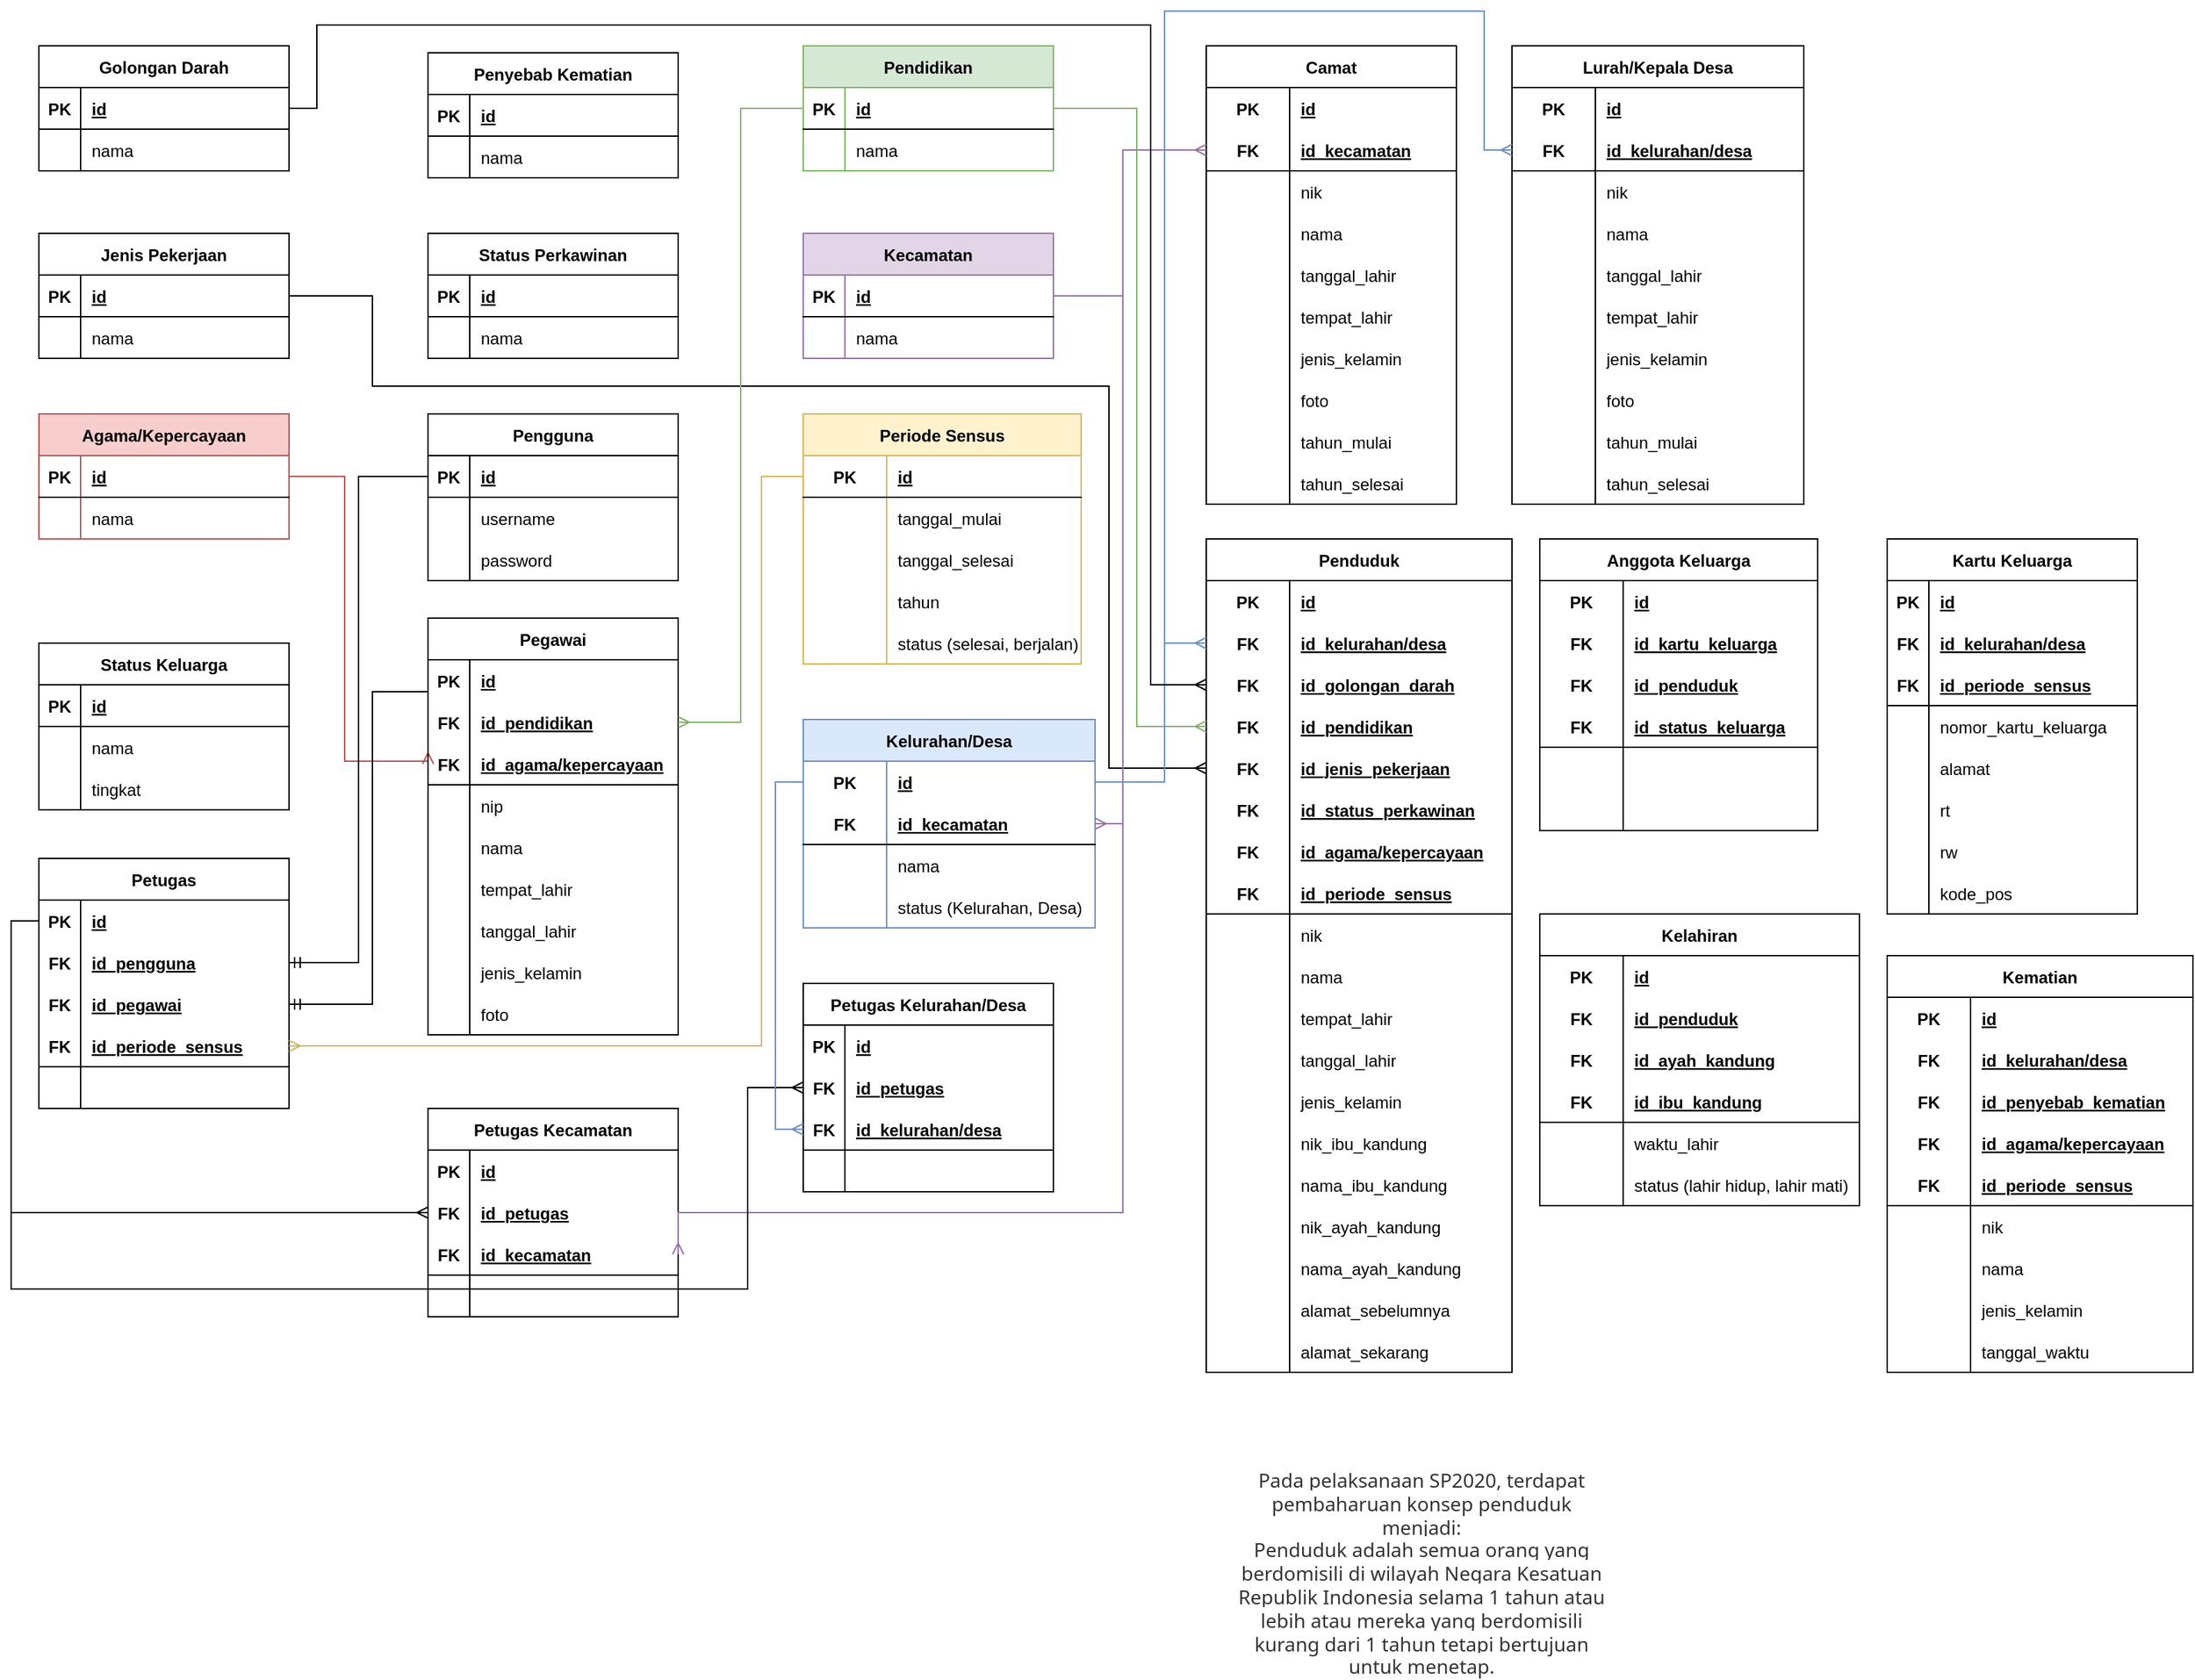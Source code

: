<mxfile version="20.3.0" type="device"><diagram id="4jOwPsVgKDQhWx9BjGAM" name="Master"><mxGraphModel dx="1888" dy="649" grid="1" gridSize="10" guides="1" tooltips="1" connect="1" arrows="1" fold="1" page="1" pageScale="1" pageWidth="850" pageHeight="1100" math="0" shadow="0"><root><mxCell id="0"/><mxCell id="1" parent="0"/><mxCell id="u_w6uyxp3wwaC26uKRI_-53" value="Camat" style="shape=table;startSize=30;container=1;collapsible=1;childLayout=tableLayout;fixedRows=1;rowLines=0;fontStyle=1;align=center;resizeLast=1;" parent="1" vertex="1"><mxGeometry x="20" y="115" width="180" height="330" as="geometry"/></mxCell><mxCell id="u_w6uyxp3wwaC26uKRI_-54" value="" style="shape=tableRow;horizontal=0;startSize=0;swimlaneHead=0;swimlaneBody=0;fillColor=none;collapsible=0;dropTarget=0;points=[[0,0.5],[1,0.5]];portConstraint=eastwest;top=0;left=0;right=0;bottom=0;" parent="u_w6uyxp3wwaC26uKRI_-53" vertex="1"><mxGeometry y="30" width="180" height="30" as="geometry"/></mxCell><mxCell id="u_w6uyxp3wwaC26uKRI_-55" value="PK" style="shape=partialRectangle;connectable=0;fillColor=none;top=0;left=0;bottom=0;right=0;fontStyle=1;overflow=hidden;" parent="u_w6uyxp3wwaC26uKRI_-54" vertex="1"><mxGeometry width="60" height="30" as="geometry"><mxRectangle width="60" height="30" as="alternateBounds"/></mxGeometry></mxCell><mxCell id="u_w6uyxp3wwaC26uKRI_-56" value="id" style="shape=partialRectangle;connectable=0;fillColor=none;top=0;left=0;bottom=0;right=0;align=left;spacingLeft=6;fontStyle=5;overflow=hidden;" parent="u_w6uyxp3wwaC26uKRI_-54" vertex="1"><mxGeometry x="60" width="120" height="30" as="geometry"><mxRectangle width="120" height="30" as="alternateBounds"/></mxGeometry></mxCell><mxCell id="u_w6uyxp3wwaC26uKRI_-57" value="" style="shape=tableRow;horizontal=0;startSize=0;swimlaneHead=0;swimlaneBody=0;fillColor=none;collapsible=0;dropTarget=0;points=[[0,0.5],[1,0.5]];portConstraint=eastwest;top=0;left=0;right=0;bottom=1;" parent="u_w6uyxp3wwaC26uKRI_-53" vertex="1"><mxGeometry y="60" width="180" height="30" as="geometry"/></mxCell><mxCell id="u_w6uyxp3wwaC26uKRI_-58" value="FK" style="shape=partialRectangle;connectable=0;fillColor=none;top=0;left=0;bottom=0;right=0;fontStyle=1;overflow=hidden;" parent="u_w6uyxp3wwaC26uKRI_-57" vertex="1"><mxGeometry width="60" height="30" as="geometry"><mxRectangle width="60" height="30" as="alternateBounds"/></mxGeometry></mxCell><mxCell id="u_w6uyxp3wwaC26uKRI_-59" value="id_kecamatan" style="shape=partialRectangle;connectable=0;fillColor=none;top=0;left=0;bottom=0;right=0;align=left;spacingLeft=6;fontStyle=5;overflow=hidden;" parent="u_w6uyxp3wwaC26uKRI_-57" vertex="1"><mxGeometry x="60" width="120" height="30" as="geometry"><mxRectangle width="120" height="30" as="alternateBounds"/></mxGeometry></mxCell><mxCell id="u_w6uyxp3wwaC26uKRI_-60" value="" style="shape=tableRow;horizontal=0;startSize=0;swimlaneHead=0;swimlaneBody=0;fillColor=none;collapsible=0;dropTarget=0;points=[[0,0.5],[1,0.5]];portConstraint=eastwest;top=0;left=0;right=0;bottom=0;" parent="u_w6uyxp3wwaC26uKRI_-53" vertex="1"><mxGeometry y="90" width="180" height="30" as="geometry"/></mxCell><mxCell id="u_w6uyxp3wwaC26uKRI_-61" value="" style="shape=partialRectangle;connectable=0;fillColor=none;top=0;left=0;bottom=0;right=0;editable=1;overflow=hidden;" parent="u_w6uyxp3wwaC26uKRI_-60" vertex="1"><mxGeometry width="60" height="30" as="geometry"><mxRectangle width="60" height="30" as="alternateBounds"/></mxGeometry></mxCell><mxCell id="u_w6uyxp3wwaC26uKRI_-62" value="nik" style="shape=partialRectangle;connectable=0;fillColor=none;top=0;left=0;bottom=0;right=0;align=left;spacingLeft=6;overflow=hidden;" parent="u_w6uyxp3wwaC26uKRI_-60" vertex="1"><mxGeometry x="60" width="120" height="30" as="geometry"><mxRectangle width="120" height="30" as="alternateBounds"/></mxGeometry></mxCell><mxCell id="ZD9i-9Zez_1_ue-DsgaJ-52" value="" style="shape=tableRow;horizontal=0;startSize=0;swimlaneHead=0;swimlaneBody=0;fillColor=none;collapsible=0;dropTarget=0;points=[[0,0.5],[1,0.5]];portConstraint=eastwest;top=0;left=0;right=0;bottom=0;" parent="u_w6uyxp3wwaC26uKRI_-53" vertex="1"><mxGeometry y="120" width="180" height="30" as="geometry"/></mxCell><mxCell id="ZD9i-9Zez_1_ue-DsgaJ-53" value="" style="shape=partialRectangle;connectable=0;fillColor=none;top=0;left=0;bottom=0;right=0;editable=1;overflow=hidden;" parent="ZD9i-9Zez_1_ue-DsgaJ-52" vertex="1"><mxGeometry width="60" height="30" as="geometry"><mxRectangle width="60" height="30" as="alternateBounds"/></mxGeometry></mxCell><mxCell id="ZD9i-9Zez_1_ue-DsgaJ-54" value="nama" style="shape=partialRectangle;connectable=0;fillColor=none;top=0;left=0;bottom=0;right=0;align=left;spacingLeft=6;overflow=hidden;" parent="ZD9i-9Zez_1_ue-DsgaJ-52" vertex="1"><mxGeometry x="60" width="120" height="30" as="geometry"><mxRectangle width="120" height="30" as="alternateBounds"/></mxGeometry></mxCell><mxCell id="u_w6uyxp3wwaC26uKRI_-63" value="" style="shape=tableRow;horizontal=0;startSize=0;swimlaneHead=0;swimlaneBody=0;fillColor=none;collapsible=0;dropTarget=0;points=[[0,0.5],[1,0.5]];portConstraint=eastwest;top=0;left=0;right=0;bottom=0;" parent="u_w6uyxp3wwaC26uKRI_-53" vertex="1"><mxGeometry y="150" width="180" height="30" as="geometry"/></mxCell><mxCell id="u_w6uyxp3wwaC26uKRI_-64" value="" style="shape=partialRectangle;connectable=0;fillColor=none;top=0;left=0;bottom=0;right=0;editable=1;overflow=hidden;" parent="u_w6uyxp3wwaC26uKRI_-63" vertex="1"><mxGeometry width="60" height="30" as="geometry"><mxRectangle width="60" height="30" as="alternateBounds"/></mxGeometry></mxCell><mxCell id="u_w6uyxp3wwaC26uKRI_-65" value="tanggal_lahir" style="shape=partialRectangle;connectable=0;fillColor=none;top=0;left=0;bottom=0;right=0;align=left;spacingLeft=6;overflow=hidden;" parent="u_w6uyxp3wwaC26uKRI_-63" vertex="1"><mxGeometry x="60" width="120" height="30" as="geometry"><mxRectangle width="120" height="30" as="alternateBounds"/></mxGeometry></mxCell><mxCell id="ZD9i-9Zez_1_ue-DsgaJ-40" value="" style="shape=tableRow;horizontal=0;startSize=0;swimlaneHead=0;swimlaneBody=0;fillColor=none;collapsible=0;dropTarget=0;points=[[0,0.5],[1,0.5]];portConstraint=eastwest;top=0;left=0;right=0;bottom=0;" parent="u_w6uyxp3wwaC26uKRI_-53" vertex="1"><mxGeometry y="180" width="180" height="30" as="geometry"/></mxCell><mxCell id="ZD9i-9Zez_1_ue-DsgaJ-41" value="" style="shape=partialRectangle;connectable=0;fillColor=none;top=0;left=0;bottom=0;right=0;editable=1;overflow=hidden;" parent="ZD9i-9Zez_1_ue-DsgaJ-40" vertex="1"><mxGeometry width="60" height="30" as="geometry"><mxRectangle width="60" height="30" as="alternateBounds"/></mxGeometry></mxCell><mxCell id="ZD9i-9Zez_1_ue-DsgaJ-42" value="tempat_lahir" style="shape=partialRectangle;connectable=0;fillColor=none;top=0;left=0;bottom=0;right=0;align=left;spacingLeft=6;overflow=hidden;" parent="ZD9i-9Zez_1_ue-DsgaJ-40" vertex="1"><mxGeometry x="60" width="120" height="30" as="geometry"><mxRectangle width="120" height="30" as="alternateBounds"/></mxGeometry></mxCell><mxCell id="ZD9i-9Zez_1_ue-DsgaJ-43" value="" style="shape=tableRow;horizontal=0;startSize=0;swimlaneHead=0;swimlaneBody=0;fillColor=none;collapsible=0;dropTarget=0;points=[[0,0.5],[1,0.5]];portConstraint=eastwest;top=0;left=0;right=0;bottom=0;" parent="u_w6uyxp3wwaC26uKRI_-53" vertex="1"><mxGeometry y="210" width="180" height="30" as="geometry"/></mxCell><mxCell id="ZD9i-9Zez_1_ue-DsgaJ-44" value="" style="shape=partialRectangle;connectable=0;fillColor=none;top=0;left=0;bottom=0;right=0;editable=1;overflow=hidden;" parent="ZD9i-9Zez_1_ue-DsgaJ-43" vertex="1"><mxGeometry width="60" height="30" as="geometry"><mxRectangle width="60" height="30" as="alternateBounds"/></mxGeometry></mxCell><mxCell id="ZD9i-9Zez_1_ue-DsgaJ-45" value="jenis_kelamin" style="shape=partialRectangle;connectable=0;fillColor=none;top=0;left=0;bottom=0;right=0;align=left;spacingLeft=6;overflow=hidden;" parent="ZD9i-9Zez_1_ue-DsgaJ-43" vertex="1"><mxGeometry x="60" width="120" height="30" as="geometry"><mxRectangle width="120" height="30" as="alternateBounds"/></mxGeometry></mxCell><mxCell id="ZD9i-9Zez_1_ue-DsgaJ-46" value="" style="shape=tableRow;horizontal=0;startSize=0;swimlaneHead=0;swimlaneBody=0;fillColor=none;collapsible=0;dropTarget=0;points=[[0,0.5],[1,0.5]];portConstraint=eastwest;top=0;left=0;right=0;bottom=0;" parent="u_w6uyxp3wwaC26uKRI_-53" vertex="1"><mxGeometry y="240" width="180" height="30" as="geometry"/></mxCell><mxCell id="ZD9i-9Zez_1_ue-DsgaJ-47" value="" style="shape=partialRectangle;connectable=0;fillColor=none;top=0;left=0;bottom=0;right=0;editable=1;overflow=hidden;" parent="ZD9i-9Zez_1_ue-DsgaJ-46" vertex="1"><mxGeometry width="60" height="30" as="geometry"><mxRectangle width="60" height="30" as="alternateBounds"/></mxGeometry></mxCell><mxCell id="ZD9i-9Zez_1_ue-DsgaJ-48" value="foto" style="shape=partialRectangle;connectable=0;fillColor=none;top=0;left=0;bottom=0;right=0;align=left;spacingLeft=6;overflow=hidden;" parent="ZD9i-9Zez_1_ue-DsgaJ-46" vertex="1"><mxGeometry x="60" width="120" height="30" as="geometry"><mxRectangle width="120" height="30" as="alternateBounds"/></mxGeometry></mxCell><mxCell id="ZD9i-9Zez_1_ue-DsgaJ-49" value="" style="shape=tableRow;horizontal=0;startSize=0;swimlaneHead=0;swimlaneBody=0;fillColor=none;collapsible=0;dropTarget=0;points=[[0,0.5],[1,0.5]];portConstraint=eastwest;top=0;left=0;right=0;bottom=0;" parent="u_w6uyxp3wwaC26uKRI_-53" vertex="1"><mxGeometry y="270" width="180" height="30" as="geometry"/></mxCell><mxCell id="ZD9i-9Zez_1_ue-DsgaJ-50" value="" style="shape=partialRectangle;connectable=0;fillColor=none;top=0;left=0;bottom=0;right=0;editable=1;overflow=hidden;" parent="ZD9i-9Zez_1_ue-DsgaJ-49" vertex="1"><mxGeometry width="60" height="30" as="geometry"><mxRectangle width="60" height="30" as="alternateBounds"/></mxGeometry></mxCell><mxCell id="ZD9i-9Zez_1_ue-DsgaJ-51" value="tahun_mulai" style="shape=partialRectangle;connectable=0;fillColor=none;top=0;left=0;bottom=0;right=0;align=left;spacingLeft=6;overflow=hidden;" parent="ZD9i-9Zez_1_ue-DsgaJ-49" vertex="1"><mxGeometry x="60" width="120" height="30" as="geometry"><mxRectangle width="120" height="30" as="alternateBounds"/></mxGeometry></mxCell><mxCell id="ZD9i-9Zez_1_ue-DsgaJ-58" value="" style="shape=tableRow;horizontal=0;startSize=0;swimlaneHead=0;swimlaneBody=0;fillColor=none;collapsible=0;dropTarget=0;points=[[0,0.5],[1,0.5]];portConstraint=eastwest;top=0;left=0;right=0;bottom=0;" parent="u_w6uyxp3wwaC26uKRI_-53" vertex="1"><mxGeometry y="300" width="180" height="30" as="geometry"/></mxCell><mxCell id="ZD9i-9Zez_1_ue-DsgaJ-59" value="" style="shape=partialRectangle;connectable=0;fillColor=none;top=0;left=0;bottom=0;right=0;editable=1;overflow=hidden;" parent="ZD9i-9Zez_1_ue-DsgaJ-58" vertex="1"><mxGeometry width="60" height="30" as="geometry"><mxRectangle width="60" height="30" as="alternateBounds"/></mxGeometry></mxCell><mxCell id="ZD9i-9Zez_1_ue-DsgaJ-60" value="tahun_selesai" style="shape=partialRectangle;connectable=0;fillColor=none;top=0;left=0;bottom=0;right=0;align=left;spacingLeft=6;overflow=hidden;" parent="ZD9i-9Zez_1_ue-DsgaJ-58" vertex="1"><mxGeometry x="60" width="120" height="30" as="geometry"><mxRectangle width="120" height="30" as="alternateBounds"/></mxGeometry></mxCell><mxCell id="u_w6uyxp3wwaC26uKRI_-133" value="Penduduk" style="shape=table;startSize=30;container=1;collapsible=1;childLayout=tableLayout;fixedRows=1;rowLines=0;fontStyle=1;align=center;resizeLast=1;" parent="1" vertex="1"><mxGeometry x="20" y="470" width="220" height="600" as="geometry"/></mxCell><mxCell id="u_w6uyxp3wwaC26uKRI_-134" value="" style="shape=tableRow;horizontal=0;startSize=0;swimlaneHead=0;swimlaneBody=0;fillColor=none;collapsible=0;dropTarget=0;points=[[0,0.5],[1,0.5]];portConstraint=eastwest;top=0;left=0;right=0;bottom=0;" parent="u_w6uyxp3wwaC26uKRI_-133" vertex="1"><mxGeometry y="30" width="220" height="30" as="geometry"/></mxCell><mxCell id="u_w6uyxp3wwaC26uKRI_-135" value="PK" style="shape=partialRectangle;connectable=0;fillColor=none;top=0;left=0;bottom=0;right=0;fontStyle=1;overflow=hidden;" parent="u_w6uyxp3wwaC26uKRI_-134" vertex="1"><mxGeometry width="60" height="30" as="geometry"><mxRectangle width="60" height="30" as="alternateBounds"/></mxGeometry></mxCell><mxCell id="u_w6uyxp3wwaC26uKRI_-136" value="id" style="shape=partialRectangle;connectable=0;fillColor=none;top=0;left=0;bottom=0;right=0;align=left;spacingLeft=6;fontStyle=5;overflow=hidden;" parent="u_w6uyxp3wwaC26uKRI_-134" vertex="1"><mxGeometry x="60" width="160" height="30" as="geometry"><mxRectangle width="160" height="30" as="alternateBounds"/></mxGeometry></mxCell><mxCell id="u_w6uyxp3wwaC26uKRI_-146" value="" style="shape=tableRow;horizontal=0;startSize=0;swimlaneHead=0;swimlaneBody=0;fillColor=none;collapsible=0;dropTarget=0;points=[[0,0.5],[1,0.5]];portConstraint=eastwest;top=0;left=0;right=0;bottom=0;" parent="u_w6uyxp3wwaC26uKRI_-133" vertex="1"><mxGeometry y="60" width="220" height="30" as="geometry"/></mxCell><mxCell id="u_w6uyxp3wwaC26uKRI_-147" value="FK" style="shape=partialRectangle;connectable=0;fillColor=none;top=0;left=0;bottom=0;right=0;fontStyle=1;overflow=hidden;" parent="u_w6uyxp3wwaC26uKRI_-146" vertex="1"><mxGeometry width="60" height="30" as="geometry"><mxRectangle width="60" height="30" as="alternateBounds"/></mxGeometry></mxCell><mxCell id="u_w6uyxp3wwaC26uKRI_-148" value="id_kelurahan/desa" style="shape=partialRectangle;connectable=0;fillColor=none;top=0;left=0;bottom=0;right=0;align=left;spacingLeft=6;fontStyle=5;overflow=hidden;" parent="u_w6uyxp3wwaC26uKRI_-146" vertex="1"><mxGeometry x="60" width="160" height="30" as="geometry"><mxRectangle width="160" height="30" as="alternateBounds"/></mxGeometry></mxCell><mxCell id="UrOCN94g2OeBeksiQcSt-41" value="" style="shape=tableRow;horizontal=0;startSize=0;swimlaneHead=0;swimlaneBody=0;fillColor=none;collapsible=0;dropTarget=0;points=[[0,0.5],[1,0.5]];portConstraint=eastwest;top=0;left=0;right=0;bottom=0;" parent="u_w6uyxp3wwaC26uKRI_-133" vertex="1"><mxGeometry y="90" width="220" height="30" as="geometry"/></mxCell><mxCell id="UrOCN94g2OeBeksiQcSt-42" value="FK" style="shape=partialRectangle;connectable=0;fillColor=none;top=0;left=0;bottom=0;right=0;fontStyle=1;overflow=hidden;" parent="UrOCN94g2OeBeksiQcSt-41" vertex="1"><mxGeometry width="60" height="30" as="geometry"><mxRectangle width="60" height="30" as="alternateBounds"/></mxGeometry></mxCell><mxCell id="UrOCN94g2OeBeksiQcSt-43" value="id_golongan_darah" style="shape=partialRectangle;connectable=0;fillColor=none;top=0;left=0;bottom=0;right=0;align=left;spacingLeft=6;fontStyle=5;overflow=hidden;" parent="UrOCN94g2OeBeksiQcSt-41" vertex="1"><mxGeometry x="60" width="160" height="30" as="geometry"><mxRectangle width="160" height="30" as="alternateBounds"/></mxGeometry></mxCell><mxCell id="wCiGfedRI5ZWrKa5ZUyC-8" value="" style="shape=tableRow;horizontal=0;startSize=0;swimlaneHead=0;swimlaneBody=0;fillColor=none;collapsible=0;dropTarget=0;points=[[0,0.5],[1,0.5]];portConstraint=eastwest;top=0;left=0;right=0;bottom=0;" parent="u_w6uyxp3wwaC26uKRI_-133" vertex="1"><mxGeometry y="120" width="220" height="30" as="geometry"/></mxCell><mxCell id="wCiGfedRI5ZWrKa5ZUyC-9" value="FK" style="shape=partialRectangle;connectable=0;fillColor=none;top=0;left=0;bottom=0;right=0;fontStyle=1;overflow=hidden;" parent="wCiGfedRI5ZWrKa5ZUyC-8" vertex="1"><mxGeometry width="60" height="30" as="geometry"><mxRectangle width="60" height="30" as="alternateBounds"/></mxGeometry></mxCell><mxCell id="wCiGfedRI5ZWrKa5ZUyC-10" value="id_pendidikan" style="shape=partialRectangle;connectable=0;fillColor=none;top=0;left=0;bottom=0;right=0;align=left;spacingLeft=6;fontStyle=5;overflow=hidden;" parent="wCiGfedRI5ZWrKa5ZUyC-8" vertex="1"><mxGeometry x="60" width="160" height="30" as="geometry"><mxRectangle width="160" height="30" as="alternateBounds"/></mxGeometry></mxCell><mxCell id="UrOCN94g2OeBeksiQcSt-224" value="" style="shape=tableRow;horizontal=0;startSize=0;swimlaneHead=0;swimlaneBody=0;fillColor=none;collapsible=0;dropTarget=0;points=[[0,0.5],[1,0.5]];portConstraint=eastwest;top=0;left=0;right=0;bottom=0;" parent="u_w6uyxp3wwaC26uKRI_-133" vertex="1"><mxGeometry y="150" width="220" height="30" as="geometry"/></mxCell><mxCell id="UrOCN94g2OeBeksiQcSt-225" value="FK" style="shape=partialRectangle;connectable=0;fillColor=none;top=0;left=0;bottom=0;right=0;fontStyle=1;overflow=hidden;" parent="UrOCN94g2OeBeksiQcSt-224" vertex="1"><mxGeometry width="60" height="30" as="geometry"><mxRectangle width="60" height="30" as="alternateBounds"/></mxGeometry></mxCell><mxCell id="UrOCN94g2OeBeksiQcSt-226" value="id_jenis_pekerjaan" style="shape=partialRectangle;connectable=0;fillColor=none;top=0;left=0;bottom=0;right=0;align=left;spacingLeft=6;fontStyle=5;overflow=hidden;" parent="UrOCN94g2OeBeksiQcSt-224" vertex="1"><mxGeometry x="60" width="160" height="30" as="geometry"><mxRectangle width="160" height="30" as="alternateBounds"/></mxGeometry></mxCell><mxCell id="3faMShliyJkUtvGvSVUz-29" value="" style="shape=tableRow;horizontal=0;startSize=0;swimlaneHead=0;swimlaneBody=0;fillColor=none;collapsible=0;dropTarget=0;points=[[0,0.5],[1,0.5]];portConstraint=eastwest;top=0;left=0;right=0;bottom=0;" parent="u_w6uyxp3wwaC26uKRI_-133" vertex="1"><mxGeometry y="180" width="220" height="30" as="geometry"/></mxCell><mxCell id="3faMShliyJkUtvGvSVUz-30" value="FK" style="shape=partialRectangle;connectable=0;fillColor=none;top=0;left=0;bottom=0;right=0;fontStyle=1;overflow=hidden;" parent="3faMShliyJkUtvGvSVUz-29" vertex="1"><mxGeometry width="60" height="30" as="geometry"><mxRectangle width="60" height="30" as="alternateBounds"/></mxGeometry></mxCell><mxCell id="3faMShliyJkUtvGvSVUz-31" value="id_status_perkawinan" style="shape=partialRectangle;connectable=0;fillColor=none;top=0;left=0;bottom=0;right=0;align=left;spacingLeft=6;fontStyle=5;overflow=hidden;" parent="3faMShliyJkUtvGvSVUz-29" vertex="1"><mxGeometry x="60" width="160" height="30" as="geometry"><mxRectangle width="160" height="30" as="alternateBounds"/></mxGeometry></mxCell><mxCell id="mODlFRPY12bBRYAumJnT-2" value="" style="shape=tableRow;horizontal=0;startSize=0;swimlaneHead=0;swimlaneBody=0;fillColor=none;collapsible=0;dropTarget=0;points=[[0,0.5],[1,0.5]];portConstraint=eastwest;top=0;left=0;right=0;bottom=0;" parent="u_w6uyxp3wwaC26uKRI_-133" vertex="1"><mxGeometry y="210" width="220" height="30" as="geometry"/></mxCell><mxCell id="mODlFRPY12bBRYAumJnT-3" value="FK" style="shape=partialRectangle;connectable=0;fillColor=none;top=0;left=0;bottom=0;right=0;fontStyle=1;overflow=hidden;" parent="mODlFRPY12bBRYAumJnT-2" vertex="1"><mxGeometry width="60" height="30" as="geometry"><mxRectangle width="60" height="30" as="alternateBounds"/></mxGeometry></mxCell><mxCell id="mODlFRPY12bBRYAumJnT-4" value="id_agama/kepercayaan" style="shape=partialRectangle;connectable=0;fillColor=none;top=0;left=0;bottom=0;right=0;align=left;spacingLeft=6;fontStyle=5;overflow=hidden;" parent="mODlFRPY12bBRYAumJnT-2" vertex="1"><mxGeometry x="60" width="160" height="30" as="geometry"><mxRectangle width="160" height="30" as="alternateBounds"/></mxGeometry></mxCell><mxCell id="u_w6uyxp3wwaC26uKRI_-137" value="" style="shape=tableRow;horizontal=0;startSize=0;swimlaneHead=0;swimlaneBody=0;fillColor=none;collapsible=0;dropTarget=0;points=[[0,0.5],[1,0.5]];portConstraint=eastwest;top=0;left=0;right=0;bottom=1;" parent="u_w6uyxp3wwaC26uKRI_-133" vertex="1"><mxGeometry y="240" width="220" height="30" as="geometry"/></mxCell><mxCell id="u_w6uyxp3wwaC26uKRI_-138" value="FK" style="shape=partialRectangle;connectable=0;fillColor=none;top=0;left=0;bottom=0;right=0;fontStyle=1;overflow=hidden;" parent="u_w6uyxp3wwaC26uKRI_-137" vertex="1"><mxGeometry width="60" height="30" as="geometry"><mxRectangle width="60" height="30" as="alternateBounds"/></mxGeometry></mxCell><mxCell id="u_w6uyxp3wwaC26uKRI_-139" value="id_periode_sensus" style="shape=partialRectangle;connectable=0;fillColor=none;top=0;left=0;bottom=0;right=0;align=left;spacingLeft=6;fontStyle=5;overflow=hidden;" parent="u_w6uyxp3wwaC26uKRI_-137" vertex="1"><mxGeometry x="60" width="160" height="30" as="geometry"><mxRectangle width="160" height="30" as="alternateBounds"/></mxGeometry></mxCell><mxCell id="UrOCN94g2OeBeksiQcSt-44" value="" style="shape=tableRow;horizontal=0;startSize=0;swimlaneHead=0;swimlaneBody=0;fillColor=none;collapsible=0;dropTarget=0;points=[[0,0.5],[1,0.5]];portConstraint=eastwest;top=0;left=0;right=0;bottom=0;" parent="u_w6uyxp3wwaC26uKRI_-133" vertex="1"><mxGeometry y="270" width="220" height="30" as="geometry"/></mxCell><mxCell id="UrOCN94g2OeBeksiQcSt-45" value="" style="shape=partialRectangle;connectable=0;fillColor=none;top=0;left=0;bottom=0;right=0;editable=1;overflow=hidden;" parent="UrOCN94g2OeBeksiQcSt-44" vertex="1"><mxGeometry width="60" height="30" as="geometry"><mxRectangle width="60" height="30" as="alternateBounds"/></mxGeometry></mxCell><mxCell id="UrOCN94g2OeBeksiQcSt-46" value="nik" style="shape=partialRectangle;connectable=0;fillColor=none;top=0;left=0;bottom=0;right=0;align=left;spacingLeft=6;overflow=hidden;" parent="UrOCN94g2OeBeksiQcSt-44" vertex="1"><mxGeometry x="60" width="160" height="30" as="geometry"><mxRectangle width="160" height="30" as="alternateBounds"/></mxGeometry></mxCell><mxCell id="UrOCN94g2OeBeksiQcSt-13" value="" style="shape=tableRow;horizontal=0;startSize=0;swimlaneHead=0;swimlaneBody=0;fillColor=none;collapsible=0;dropTarget=0;points=[[0,0.5],[1,0.5]];portConstraint=eastwest;top=0;left=0;right=0;bottom=0;" parent="u_w6uyxp3wwaC26uKRI_-133" vertex="1"><mxGeometry y="300" width="220" height="30" as="geometry"/></mxCell><mxCell id="UrOCN94g2OeBeksiQcSt-14" value="" style="shape=partialRectangle;connectable=0;fillColor=none;top=0;left=0;bottom=0;right=0;editable=1;overflow=hidden;" parent="UrOCN94g2OeBeksiQcSt-13" vertex="1"><mxGeometry width="60" height="30" as="geometry"><mxRectangle width="60" height="30" as="alternateBounds"/></mxGeometry></mxCell><mxCell id="UrOCN94g2OeBeksiQcSt-15" value="nama" style="shape=partialRectangle;connectable=0;fillColor=none;top=0;left=0;bottom=0;right=0;align=left;spacingLeft=6;overflow=hidden;" parent="UrOCN94g2OeBeksiQcSt-13" vertex="1"><mxGeometry x="60" width="160" height="30" as="geometry"><mxRectangle width="160" height="30" as="alternateBounds"/></mxGeometry></mxCell><mxCell id="u_w6uyxp3wwaC26uKRI_-143" value="" style="shape=tableRow;horizontal=0;startSize=0;swimlaneHead=0;swimlaneBody=0;fillColor=none;collapsible=0;dropTarget=0;points=[[0,0.5],[1,0.5]];portConstraint=eastwest;top=0;left=0;right=0;bottom=0;" parent="u_w6uyxp3wwaC26uKRI_-133" vertex="1"><mxGeometry y="330" width="220" height="30" as="geometry"/></mxCell><mxCell id="u_w6uyxp3wwaC26uKRI_-144" value="" style="shape=partialRectangle;connectable=0;fillColor=none;top=0;left=0;bottom=0;right=0;editable=1;overflow=hidden;" parent="u_w6uyxp3wwaC26uKRI_-143" vertex="1"><mxGeometry width="60" height="30" as="geometry"><mxRectangle width="60" height="30" as="alternateBounds"/></mxGeometry></mxCell><mxCell id="u_w6uyxp3wwaC26uKRI_-145" value="tempat_lahir" style="shape=partialRectangle;connectable=0;fillColor=none;top=0;left=0;bottom=0;right=0;align=left;spacingLeft=6;overflow=hidden;" parent="u_w6uyxp3wwaC26uKRI_-143" vertex="1"><mxGeometry x="60" width="160" height="30" as="geometry"><mxRectangle width="160" height="30" as="alternateBounds"/></mxGeometry></mxCell><mxCell id="UrOCN94g2OeBeksiQcSt-4" value="" style="shape=tableRow;horizontal=0;startSize=0;swimlaneHead=0;swimlaneBody=0;fillColor=none;collapsible=0;dropTarget=0;points=[[0,0.5],[1,0.5]];portConstraint=eastwest;top=0;left=0;right=0;bottom=0;" parent="u_w6uyxp3wwaC26uKRI_-133" vertex="1"><mxGeometry y="360" width="220" height="30" as="geometry"/></mxCell><mxCell id="UrOCN94g2OeBeksiQcSt-5" value="" style="shape=partialRectangle;connectable=0;fillColor=none;top=0;left=0;bottom=0;right=0;editable=1;overflow=hidden;" parent="UrOCN94g2OeBeksiQcSt-4" vertex="1"><mxGeometry width="60" height="30" as="geometry"><mxRectangle width="60" height="30" as="alternateBounds"/></mxGeometry></mxCell><mxCell id="UrOCN94g2OeBeksiQcSt-6" value="tanggal_lahir" style="shape=partialRectangle;connectable=0;fillColor=none;top=0;left=0;bottom=0;right=0;align=left;spacingLeft=6;overflow=hidden;" parent="UrOCN94g2OeBeksiQcSt-4" vertex="1"><mxGeometry x="60" width="160" height="30" as="geometry"><mxRectangle width="160" height="30" as="alternateBounds"/></mxGeometry></mxCell><mxCell id="UrOCN94g2OeBeksiQcSt-10" value="" style="shape=tableRow;horizontal=0;startSize=0;swimlaneHead=0;swimlaneBody=0;fillColor=none;collapsible=0;dropTarget=0;points=[[0,0.5],[1,0.5]];portConstraint=eastwest;top=0;left=0;right=0;bottom=0;" parent="u_w6uyxp3wwaC26uKRI_-133" vertex="1"><mxGeometry y="390" width="220" height="30" as="geometry"/></mxCell><mxCell id="UrOCN94g2OeBeksiQcSt-11" value="" style="shape=partialRectangle;connectable=0;fillColor=none;top=0;left=0;bottom=0;right=0;editable=1;overflow=hidden;" parent="UrOCN94g2OeBeksiQcSt-10" vertex="1"><mxGeometry width="60" height="30" as="geometry"><mxRectangle width="60" height="30" as="alternateBounds"/></mxGeometry></mxCell><mxCell id="UrOCN94g2OeBeksiQcSt-12" value="jenis_kelamin" style="shape=partialRectangle;connectable=0;fillColor=none;top=0;left=0;bottom=0;right=0;align=left;spacingLeft=6;overflow=hidden;" parent="UrOCN94g2OeBeksiQcSt-10" vertex="1"><mxGeometry x="60" width="160" height="30" as="geometry"><mxRectangle width="160" height="30" as="alternateBounds"/></mxGeometry></mxCell><mxCell id="UrOCN94g2OeBeksiQcSt-59" value="" style="shape=tableRow;horizontal=0;startSize=0;swimlaneHead=0;swimlaneBody=0;fillColor=none;collapsible=0;dropTarget=0;points=[[0,0.5],[1,0.5]];portConstraint=eastwest;top=0;left=0;right=0;bottom=0;" parent="u_w6uyxp3wwaC26uKRI_-133" vertex="1"><mxGeometry y="420" width="220" height="30" as="geometry"/></mxCell><mxCell id="UrOCN94g2OeBeksiQcSt-60" value="" style="shape=partialRectangle;connectable=0;fillColor=none;top=0;left=0;bottom=0;right=0;editable=1;overflow=hidden;" parent="UrOCN94g2OeBeksiQcSt-59" vertex="1"><mxGeometry width="60" height="30" as="geometry"><mxRectangle width="60" height="30" as="alternateBounds"/></mxGeometry></mxCell><mxCell id="UrOCN94g2OeBeksiQcSt-61" value="nik_ibu_kandung" style="shape=partialRectangle;connectable=0;fillColor=none;top=0;left=0;bottom=0;right=0;align=left;spacingLeft=6;overflow=hidden;" parent="UrOCN94g2OeBeksiQcSt-59" vertex="1"><mxGeometry x="60" width="160" height="30" as="geometry"><mxRectangle width="160" height="30" as="alternateBounds"/></mxGeometry></mxCell><mxCell id="UrOCN94g2OeBeksiQcSt-62" value="" style="shape=tableRow;horizontal=0;startSize=0;swimlaneHead=0;swimlaneBody=0;fillColor=none;collapsible=0;dropTarget=0;points=[[0,0.5],[1,0.5]];portConstraint=eastwest;top=0;left=0;right=0;bottom=0;" parent="u_w6uyxp3wwaC26uKRI_-133" vertex="1"><mxGeometry y="450" width="220" height="30" as="geometry"/></mxCell><mxCell id="UrOCN94g2OeBeksiQcSt-63" value="" style="shape=partialRectangle;connectable=0;fillColor=none;top=0;left=0;bottom=0;right=0;editable=1;overflow=hidden;" parent="UrOCN94g2OeBeksiQcSt-62" vertex="1"><mxGeometry width="60" height="30" as="geometry"><mxRectangle width="60" height="30" as="alternateBounds"/></mxGeometry></mxCell><mxCell id="UrOCN94g2OeBeksiQcSt-64" value="nama_ibu_kandung" style="shape=partialRectangle;connectable=0;fillColor=none;top=0;left=0;bottom=0;right=0;align=left;spacingLeft=6;overflow=hidden;" parent="UrOCN94g2OeBeksiQcSt-62" vertex="1"><mxGeometry x="60" width="160" height="30" as="geometry"><mxRectangle width="160" height="30" as="alternateBounds"/></mxGeometry></mxCell><mxCell id="UrOCN94g2OeBeksiQcSt-65" value="" style="shape=tableRow;horizontal=0;startSize=0;swimlaneHead=0;swimlaneBody=0;fillColor=none;collapsible=0;dropTarget=0;points=[[0,0.5],[1,0.5]];portConstraint=eastwest;top=0;left=0;right=0;bottom=0;" parent="u_w6uyxp3wwaC26uKRI_-133" vertex="1"><mxGeometry y="480" width="220" height="30" as="geometry"/></mxCell><mxCell id="UrOCN94g2OeBeksiQcSt-66" value="" style="shape=partialRectangle;connectable=0;fillColor=none;top=0;left=0;bottom=0;right=0;editable=1;overflow=hidden;" parent="UrOCN94g2OeBeksiQcSt-65" vertex="1"><mxGeometry width="60" height="30" as="geometry"><mxRectangle width="60" height="30" as="alternateBounds"/></mxGeometry></mxCell><mxCell id="UrOCN94g2OeBeksiQcSt-67" value="nik_ayah_kandung" style="shape=partialRectangle;connectable=0;fillColor=none;top=0;left=0;bottom=0;right=0;align=left;spacingLeft=6;overflow=hidden;" parent="UrOCN94g2OeBeksiQcSt-65" vertex="1"><mxGeometry x="60" width="160" height="30" as="geometry"><mxRectangle width="160" height="30" as="alternateBounds"/></mxGeometry></mxCell><mxCell id="UrOCN94g2OeBeksiQcSt-68" value="" style="shape=tableRow;horizontal=0;startSize=0;swimlaneHead=0;swimlaneBody=0;fillColor=none;collapsible=0;dropTarget=0;points=[[0,0.5],[1,0.5]];portConstraint=eastwest;top=0;left=0;right=0;bottom=0;" parent="u_w6uyxp3wwaC26uKRI_-133" vertex="1"><mxGeometry y="510" width="220" height="30" as="geometry"/></mxCell><mxCell id="UrOCN94g2OeBeksiQcSt-69" value="" style="shape=partialRectangle;connectable=0;fillColor=none;top=0;left=0;bottom=0;right=0;editable=1;overflow=hidden;" parent="UrOCN94g2OeBeksiQcSt-68" vertex="1"><mxGeometry width="60" height="30" as="geometry"><mxRectangle width="60" height="30" as="alternateBounds"/></mxGeometry></mxCell><mxCell id="UrOCN94g2OeBeksiQcSt-70" value="nama_ayah_kandung" style="shape=partialRectangle;connectable=0;fillColor=none;top=0;left=0;bottom=0;right=0;align=left;spacingLeft=6;overflow=hidden;" parent="UrOCN94g2OeBeksiQcSt-68" vertex="1"><mxGeometry x="60" width="160" height="30" as="geometry"><mxRectangle width="160" height="30" as="alternateBounds"/></mxGeometry></mxCell><mxCell id="UrOCN94g2OeBeksiQcSt-74" value="" style="shape=tableRow;horizontal=0;startSize=0;swimlaneHead=0;swimlaneBody=0;fillColor=none;collapsible=0;dropTarget=0;points=[[0,0.5],[1,0.5]];portConstraint=eastwest;top=0;left=0;right=0;bottom=0;" parent="u_w6uyxp3wwaC26uKRI_-133" vertex="1"><mxGeometry y="540" width="220" height="30" as="geometry"/></mxCell><mxCell id="UrOCN94g2OeBeksiQcSt-75" value="" style="shape=partialRectangle;connectable=0;fillColor=none;top=0;left=0;bottom=0;right=0;editable=1;overflow=hidden;" parent="UrOCN94g2OeBeksiQcSt-74" vertex="1"><mxGeometry width="60" height="30" as="geometry"><mxRectangle width="60" height="30" as="alternateBounds"/></mxGeometry></mxCell><mxCell id="UrOCN94g2OeBeksiQcSt-76" value="alamat_sebelumnya" style="shape=partialRectangle;connectable=0;fillColor=none;top=0;left=0;bottom=0;right=0;align=left;spacingLeft=6;overflow=hidden;" parent="UrOCN94g2OeBeksiQcSt-74" vertex="1"><mxGeometry x="60" width="160" height="30" as="geometry"><mxRectangle width="160" height="30" as="alternateBounds"/></mxGeometry></mxCell><mxCell id="UrOCN94g2OeBeksiQcSt-77" value="" style="shape=tableRow;horizontal=0;startSize=0;swimlaneHead=0;swimlaneBody=0;fillColor=none;collapsible=0;dropTarget=0;points=[[0,0.5],[1,0.5]];portConstraint=eastwest;top=0;left=0;right=0;bottom=0;" parent="u_w6uyxp3wwaC26uKRI_-133" vertex="1"><mxGeometry y="570" width="220" height="30" as="geometry"/></mxCell><mxCell id="UrOCN94g2OeBeksiQcSt-78" value="" style="shape=partialRectangle;connectable=0;fillColor=none;top=0;left=0;bottom=0;right=0;editable=1;overflow=hidden;" parent="UrOCN94g2OeBeksiQcSt-77" vertex="1"><mxGeometry width="60" height="30" as="geometry"><mxRectangle width="60" height="30" as="alternateBounds"/></mxGeometry></mxCell><mxCell id="UrOCN94g2OeBeksiQcSt-79" value="alamat_sekarang" style="shape=partialRectangle;connectable=0;fillColor=none;top=0;left=0;bottom=0;right=0;align=left;spacingLeft=6;overflow=hidden;" parent="UrOCN94g2OeBeksiQcSt-77" vertex="1"><mxGeometry x="60" width="160" height="30" as="geometry"><mxRectangle width="160" height="30" as="alternateBounds"/></mxGeometry></mxCell><mxCell id="u_w6uyxp3wwaC26uKRI_-149" value="Lurah/Kepala Desa" style="shape=table;startSize=30;container=1;collapsible=1;childLayout=tableLayout;fixedRows=1;rowLines=0;fontStyle=1;align=center;resizeLast=1;" parent="1" vertex="1"><mxGeometry x="240" y="115" width="210" height="330" as="geometry"/></mxCell><mxCell id="u_w6uyxp3wwaC26uKRI_-150" value="" style="shape=tableRow;horizontal=0;startSize=0;swimlaneHead=0;swimlaneBody=0;fillColor=none;collapsible=0;dropTarget=0;points=[[0,0.5],[1,0.5]];portConstraint=eastwest;top=0;left=0;right=0;bottom=0;" parent="u_w6uyxp3wwaC26uKRI_-149" vertex="1"><mxGeometry y="30" width="210" height="30" as="geometry"/></mxCell><mxCell id="u_w6uyxp3wwaC26uKRI_-151" value="PK" style="shape=partialRectangle;connectable=0;fillColor=none;top=0;left=0;bottom=0;right=0;fontStyle=1;overflow=hidden;" parent="u_w6uyxp3wwaC26uKRI_-150" vertex="1"><mxGeometry width="60" height="30" as="geometry"><mxRectangle width="60" height="30" as="alternateBounds"/></mxGeometry></mxCell><mxCell id="u_w6uyxp3wwaC26uKRI_-152" value="id" style="shape=partialRectangle;connectable=0;fillColor=none;top=0;left=0;bottom=0;right=0;align=left;spacingLeft=6;fontStyle=5;overflow=hidden;" parent="u_w6uyxp3wwaC26uKRI_-150" vertex="1"><mxGeometry x="60" width="150" height="30" as="geometry"><mxRectangle width="150" height="30" as="alternateBounds"/></mxGeometry></mxCell><mxCell id="u_w6uyxp3wwaC26uKRI_-153" value="" style="shape=tableRow;horizontal=0;startSize=0;swimlaneHead=0;swimlaneBody=0;fillColor=none;collapsible=0;dropTarget=0;points=[[0,0.5],[1,0.5]];portConstraint=eastwest;top=0;left=0;right=0;bottom=1;" parent="u_w6uyxp3wwaC26uKRI_-149" vertex="1"><mxGeometry y="60" width="210" height="30" as="geometry"/></mxCell><mxCell id="u_w6uyxp3wwaC26uKRI_-154" value="FK" style="shape=partialRectangle;connectable=0;fillColor=none;top=0;left=0;bottom=0;right=0;fontStyle=1;overflow=hidden;" parent="u_w6uyxp3wwaC26uKRI_-153" vertex="1"><mxGeometry width="60" height="30" as="geometry"><mxRectangle width="60" height="30" as="alternateBounds"/></mxGeometry></mxCell><mxCell id="u_w6uyxp3wwaC26uKRI_-155" value="id_kelurahan/desa" style="shape=partialRectangle;connectable=0;fillColor=none;top=0;left=0;bottom=0;right=0;align=left;spacingLeft=6;fontStyle=5;overflow=hidden;" parent="u_w6uyxp3wwaC26uKRI_-153" vertex="1"><mxGeometry x="60" width="150" height="30" as="geometry"><mxRectangle width="150" height="30" as="alternateBounds"/></mxGeometry></mxCell><mxCell id="u_w6uyxp3wwaC26uKRI_-156" value="" style="shape=tableRow;horizontal=0;startSize=0;swimlaneHead=0;swimlaneBody=0;fillColor=none;collapsible=0;dropTarget=0;points=[[0,0.5],[1,0.5]];portConstraint=eastwest;top=0;left=0;right=0;bottom=0;" parent="u_w6uyxp3wwaC26uKRI_-149" vertex="1"><mxGeometry y="90" width="210" height="30" as="geometry"/></mxCell><mxCell id="u_w6uyxp3wwaC26uKRI_-157" value="" style="shape=partialRectangle;connectable=0;fillColor=none;top=0;left=0;bottom=0;right=0;editable=1;overflow=hidden;" parent="u_w6uyxp3wwaC26uKRI_-156" vertex="1"><mxGeometry width="60" height="30" as="geometry"><mxRectangle width="60" height="30" as="alternateBounds"/></mxGeometry></mxCell><mxCell id="u_w6uyxp3wwaC26uKRI_-158" value="nik" style="shape=partialRectangle;connectable=0;fillColor=none;top=0;left=0;bottom=0;right=0;align=left;spacingLeft=6;overflow=hidden;" parent="u_w6uyxp3wwaC26uKRI_-156" vertex="1"><mxGeometry x="60" width="150" height="30" as="geometry"><mxRectangle width="150" height="30" as="alternateBounds"/></mxGeometry></mxCell><mxCell id="u_w6uyxp3wwaC26uKRI_-159" value="" style="shape=tableRow;horizontal=0;startSize=0;swimlaneHead=0;swimlaneBody=0;fillColor=none;collapsible=0;dropTarget=0;points=[[0,0.5],[1,0.5]];portConstraint=eastwest;top=0;left=0;right=0;bottom=0;" parent="u_w6uyxp3wwaC26uKRI_-149" vertex="1"><mxGeometry y="120" width="210" height="30" as="geometry"/></mxCell><mxCell id="u_w6uyxp3wwaC26uKRI_-160" value="" style="shape=partialRectangle;connectable=0;fillColor=none;top=0;left=0;bottom=0;right=0;editable=1;overflow=hidden;" parent="u_w6uyxp3wwaC26uKRI_-159" vertex="1"><mxGeometry width="60" height="30" as="geometry"><mxRectangle width="60" height="30" as="alternateBounds"/></mxGeometry></mxCell><mxCell id="u_w6uyxp3wwaC26uKRI_-161" value="nama" style="shape=partialRectangle;connectable=0;fillColor=none;top=0;left=0;bottom=0;right=0;align=left;spacingLeft=6;overflow=hidden;" parent="u_w6uyxp3wwaC26uKRI_-159" vertex="1"><mxGeometry x="60" width="150" height="30" as="geometry"><mxRectangle width="150" height="30" as="alternateBounds"/></mxGeometry></mxCell><mxCell id="ZD9i-9Zez_1_ue-DsgaJ-91" value="" style="shape=tableRow;horizontal=0;startSize=0;swimlaneHead=0;swimlaneBody=0;fillColor=none;collapsible=0;dropTarget=0;points=[[0,0.5],[1,0.5]];portConstraint=eastwest;top=0;left=0;right=0;bottom=0;" parent="u_w6uyxp3wwaC26uKRI_-149" vertex="1"><mxGeometry y="150" width="210" height="30" as="geometry"/></mxCell><mxCell id="ZD9i-9Zez_1_ue-DsgaJ-92" value="" style="shape=partialRectangle;connectable=0;fillColor=none;top=0;left=0;bottom=0;right=0;editable=1;overflow=hidden;" parent="ZD9i-9Zez_1_ue-DsgaJ-91" vertex="1"><mxGeometry width="60" height="30" as="geometry"><mxRectangle width="60" height="30" as="alternateBounds"/></mxGeometry></mxCell><mxCell id="ZD9i-9Zez_1_ue-DsgaJ-93" value="tanggal_lahir" style="shape=partialRectangle;connectable=0;fillColor=none;top=0;left=0;bottom=0;right=0;align=left;spacingLeft=6;overflow=hidden;" parent="ZD9i-9Zez_1_ue-DsgaJ-91" vertex="1"><mxGeometry x="60" width="150" height="30" as="geometry"><mxRectangle width="150" height="30" as="alternateBounds"/></mxGeometry></mxCell><mxCell id="ZD9i-9Zez_1_ue-DsgaJ-94" value="" style="shape=tableRow;horizontal=0;startSize=0;swimlaneHead=0;swimlaneBody=0;fillColor=none;collapsible=0;dropTarget=0;points=[[0,0.5],[1,0.5]];portConstraint=eastwest;top=0;left=0;right=0;bottom=0;" parent="u_w6uyxp3wwaC26uKRI_-149" vertex="1"><mxGeometry y="180" width="210" height="30" as="geometry"/></mxCell><mxCell id="ZD9i-9Zez_1_ue-DsgaJ-95" value="" style="shape=partialRectangle;connectable=0;fillColor=none;top=0;left=0;bottom=0;right=0;editable=1;overflow=hidden;" parent="ZD9i-9Zez_1_ue-DsgaJ-94" vertex="1"><mxGeometry width="60" height="30" as="geometry"><mxRectangle width="60" height="30" as="alternateBounds"/></mxGeometry></mxCell><mxCell id="ZD9i-9Zez_1_ue-DsgaJ-96" value="tempat_lahir" style="shape=partialRectangle;connectable=0;fillColor=none;top=0;left=0;bottom=0;right=0;align=left;spacingLeft=6;overflow=hidden;" parent="ZD9i-9Zez_1_ue-DsgaJ-94" vertex="1"><mxGeometry x="60" width="150" height="30" as="geometry"><mxRectangle width="150" height="30" as="alternateBounds"/></mxGeometry></mxCell><mxCell id="ZD9i-9Zez_1_ue-DsgaJ-97" value="" style="shape=tableRow;horizontal=0;startSize=0;swimlaneHead=0;swimlaneBody=0;fillColor=none;collapsible=0;dropTarget=0;points=[[0,0.5],[1,0.5]];portConstraint=eastwest;top=0;left=0;right=0;bottom=0;" parent="u_w6uyxp3wwaC26uKRI_-149" vertex="1"><mxGeometry y="210" width="210" height="30" as="geometry"/></mxCell><mxCell id="ZD9i-9Zez_1_ue-DsgaJ-98" value="" style="shape=partialRectangle;connectable=0;fillColor=none;top=0;left=0;bottom=0;right=0;editable=1;overflow=hidden;" parent="ZD9i-9Zez_1_ue-DsgaJ-97" vertex="1"><mxGeometry width="60" height="30" as="geometry"><mxRectangle width="60" height="30" as="alternateBounds"/></mxGeometry></mxCell><mxCell id="ZD9i-9Zez_1_ue-DsgaJ-99" value="jenis_kelamin" style="shape=partialRectangle;connectable=0;fillColor=none;top=0;left=0;bottom=0;right=0;align=left;spacingLeft=6;overflow=hidden;" parent="ZD9i-9Zez_1_ue-DsgaJ-97" vertex="1"><mxGeometry x="60" width="150" height="30" as="geometry"><mxRectangle width="150" height="30" as="alternateBounds"/></mxGeometry></mxCell><mxCell id="ZD9i-9Zez_1_ue-DsgaJ-100" value="" style="shape=tableRow;horizontal=0;startSize=0;swimlaneHead=0;swimlaneBody=0;fillColor=none;collapsible=0;dropTarget=0;points=[[0,0.5],[1,0.5]];portConstraint=eastwest;top=0;left=0;right=0;bottom=0;" parent="u_w6uyxp3wwaC26uKRI_-149" vertex="1"><mxGeometry y="240" width="210" height="30" as="geometry"/></mxCell><mxCell id="ZD9i-9Zez_1_ue-DsgaJ-101" value="" style="shape=partialRectangle;connectable=0;fillColor=none;top=0;left=0;bottom=0;right=0;editable=1;overflow=hidden;" parent="ZD9i-9Zez_1_ue-DsgaJ-100" vertex="1"><mxGeometry width="60" height="30" as="geometry"><mxRectangle width="60" height="30" as="alternateBounds"/></mxGeometry></mxCell><mxCell id="ZD9i-9Zez_1_ue-DsgaJ-102" value="foto" style="shape=partialRectangle;connectable=0;fillColor=none;top=0;left=0;bottom=0;right=0;align=left;spacingLeft=6;overflow=hidden;" parent="ZD9i-9Zez_1_ue-DsgaJ-100" vertex="1"><mxGeometry x="60" width="150" height="30" as="geometry"><mxRectangle width="150" height="30" as="alternateBounds"/></mxGeometry></mxCell><mxCell id="ZD9i-9Zez_1_ue-DsgaJ-103" value="" style="shape=tableRow;horizontal=0;startSize=0;swimlaneHead=0;swimlaneBody=0;fillColor=none;collapsible=0;dropTarget=0;points=[[0,0.5],[1,0.5]];portConstraint=eastwest;top=0;left=0;right=0;bottom=0;" parent="u_w6uyxp3wwaC26uKRI_-149" vertex="1"><mxGeometry y="270" width="210" height="30" as="geometry"/></mxCell><mxCell id="ZD9i-9Zez_1_ue-DsgaJ-104" value="" style="shape=partialRectangle;connectable=0;fillColor=none;top=0;left=0;bottom=0;right=0;editable=1;overflow=hidden;" parent="ZD9i-9Zez_1_ue-DsgaJ-103" vertex="1"><mxGeometry width="60" height="30" as="geometry"><mxRectangle width="60" height="30" as="alternateBounds"/></mxGeometry></mxCell><mxCell id="ZD9i-9Zez_1_ue-DsgaJ-105" value="tahun_mulai" style="shape=partialRectangle;connectable=0;fillColor=none;top=0;left=0;bottom=0;right=0;align=left;spacingLeft=6;overflow=hidden;" parent="ZD9i-9Zez_1_ue-DsgaJ-103" vertex="1"><mxGeometry x="60" width="150" height="30" as="geometry"><mxRectangle width="150" height="30" as="alternateBounds"/></mxGeometry></mxCell><mxCell id="ZD9i-9Zez_1_ue-DsgaJ-106" value="" style="shape=tableRow;horizontal=0;startSize=0;swimlaneHead=0;swimlaneBody=0;fillColor=none;collapsible=0;dropTarget=0;points=[[0,0.5],[1,0.5]];portConstraint=eastwest;top=0;left=0;right=0;bottom=0;" parent="u_w6uyxp3wwaC26uKRI_-149" vertex="1"><mxGeometry y="300" width="210" height="30" as="geometry"/></mxCell><mxCell id="ZD9i-9Zez_1_ue-DsgaJ-107" value="" style="shape=partialRectangle;connectable=0;fillColor=none;top=0;left=0;bottom=0;right=0;editable=1;overflow=hidden;" parent="ZD9i-9Zez_1_ue-DsgaJ-106" vertex="1"><mxGeometry width="60" height="30" as="geometry"><mxRectangle width="60" height="30" as="alternateBounds"/></mxGeometry></mxCell><mxCell id="ZD9i-9Zez_1_ue-DsgaJ-108" value="tahun_selesai" style="shape=partialRectangle;connectable=0;fillColor=none;top=0;left=0;bottom=0;right=0;align=left;spacingLeft=6;overflow=hidden;" parent="ZD9i-9Zez_1_ue-DsgaJ-106" vertex="1"><mxGeometry x="60" width="150" height="30" as="geometry"><mxRectangle width="150" height="30" as="alternateBounds"/></mxGeometry></mxCell><mxCell id="UrOCN94g2OeBeksiQcSt-16" value="Golongan Darah" style="shape=table;startSize=30;container=1;collapsible=1;childLayout=tableLayout;fixedRows=1;rowLines=0;fontStyle=1;align=center;resizeLast=1;" parent="1" vertex="1"><mxGeometry x="-820" y="115" width="180" height="90" as="geometry"/></mxCell><mxCell id="UrOCN94g2OeBeksiQcSt-17" value="" style="shape=tableRow;horizontal=0;startSize=0;swimlaneHead=0;swimlaneBody=0;fillColor=none;collapsible=0;dropTarget=0;points=[[0,0.5],[1,0.5]];portConstraint=eastwest;top=0;left=0;right=0;bottom=1;" parent="UrOCN94g2OeBeksiQcSt-16" vertex="1"><mxGeometry y="30" width="180" height="30" as="geometry"/></mxCell><mxCell id="UrOCN94g2OeBeksiQcSt-18" value="PK" style="shape=partialRectangle;connectable=0;fillColor=none;top=0;left=0;bottom=0;right=0;fontStyle=1;overflow=hidden;" parent="UrOCN94g2OeBeksiQcSt-17" vertex="1"><mxGeometry width="30" height="30" as="geometry"><mxRectangle width="30" height="30" as="alternateBounds"/></mxGeometry></mxCell><mxCell id="UrOCN94g2OeBeksiQcSt-19" value="id" style="shape=partialRectangle;connectable=0;fillColor=none;top=0;left=0;bottom=0;right=0;align=left;spacingLeft=6;fontStyle=5;overflow=hidden;" parent="UrOCN94g2OeBeksiQcSt-17" vertex="1"><mxGeometry x="30" width="150" height="30" as="geometry"><mxRectangle width="150" height="30" as="alternateBounds"/></mxGeometry></mxCell><mxCell id="UrOCN94g2OeBeksiQcSt-20" value="" style="shape=tableRow;horizontal=0;startSize=0;swimlaneHead=0;swimlaneBody=0;fillColor=none;collapsible=0;dropTarget=0;points=[[0,0.5],[1,0.5]];portConstraint=eastwest;top=0;left=0;right=0;bottom=0;" parent="UrOCN94g2OeBeksiQcSt-16" vertex="1"><mxGeometry y="60" width="180" height="30" as="geometry"/></mxCell><mxCell id="UrOCN94g2OeBeksiQcSt-21" value="" style="shape=partialRectangle;connectable=0;fillColor=none;top=0;left=0;bottom=0;right=0;editable=1;overflow=hidden;" parent="UrOCN94g2OeBeksiQcSt-20" vertex="1"><mxGeometry width="30" height="30" as="geometry"><mxRectangle width="30" height="30" as="alternateBounds"/></mxGeometry></mxCell><mxCell id="UrOCN94g2OeBeksiQcSt-22" value="nama" style="shape=partialRectangle;connectable=0;fillColor=none;top=0;left=0;bottom=0;right=0;align=left;spacingLeft=6;overflow=hidden;" parent="UrOCN94g2OeBeksiQcSt-20" vertex="1"><mxGeometry x="30" width="150" height="30" as="geometry"><mxRectangle width="150" height="30" as="alternateBounds"/></mxGeometry></mxCell><mxCell id="UrOCN94g2OeBeksiQcSt-160" value="Kartu Keluarga" style="shape=table;startSize=30;container=1;collapsible=1;childLayout=tableLayout;fixedRows=1;rowLines=0;fontStyle=1;align=center;resizeLast=1;" parent="1" vertex="1"><mxGeometry x="510" y="470" width="180" height="270" as="geometry"/></mxCell><mxCell id="UrOCN94g2OeBeksiQcSt-161" value="" style="shape=tableRow;horizontal=0;startSize=0;swimlaneHead=0;swimlaneBody=0;fillColor=none;collapsible=0;dropTarget=0;points=[[0,0.5],[1,0.5]];portConstraint=eastwest;top=0;left=0;right=0;bottom=1;strokeColor=none;" parent="UrOCN94g2OeBeksiQcSt-160" vertex="1"><mxGeometry y="30" width="180" height="30" as="geometry"/></mxCell><mxCell id="UrOCN94g2OeBeksiQcSt-162" value="PK" style="shape=partialRectangle;connectable=0;fillColor=none;top=0;left=0;bottom=0;right=0;fontStyle=1;overflow=hidden;" parent="UrOCN94g2OeBeksiQcSt-161" vertex="1"><mxGeometry width="30" height="30" as="geometry"><mxRectangle width="30" height="30" as="alternateBounds"/></mxGeometry></mxCell><mxCell id="UrOCN94g2OeBeksiQcSt-163" value="id" style="shape=partialRectangle;connectable=0;fillColor=none;top=0;left=0;bottom=0;right=0;align=left;spacingLeft=6;fontStyle=5;overflow=hidden;" parent="UrOCN94g2OeBeksiQcSt-161" vertex="1"><mxGeometry x="30" width="150" height="30" as="geometry"><mxRectangle width="150" height="30" as="alternateBounds"/></mxGeometry></mxCell><mxCell id="3faMShliyJkUtvGvSVUz-32" value="" style="shape=tableRow;horizontal=0;startSize=0;swimlaneHead=0;swimlaneBody=0;fillColor=none;collapsible=0;dropTarget=0;points=[[0,0.5],[1,0.5]];portConstraint=eastwest;top=0;left=0;right=0;bottom=1;strokeColor=none;" parent="UrOCN94g2OeBeksiQcSt-160" vertex="1"><mxGeometry y="60" width="180" height="30" as="geometry"/></mxCell><mxCell id="3faMShliyJkUtvGvSVUz-33" value="FK" style="shape=partialRectangle;connectable=0;fillColor=none;top=0;left=0;bottom=0;right=0;fontStyle=1;overflow=hidden;" parent="3faMShliyJkUtvGvSVUz-32" vertex="1"><mxGeometry width="30" height="30" as="geometry"><mxRectangle width="30" height="30" as="alternateBounds"/></mxGeometry></mxCell><mxCell id="3faMShliyJkUtvGvSVUz-34" value="id_kelurahan/desa" style="shape=partialRectangle;connectable=0;fillColor=none;top=0;left=0;bottom=0;right=0;align=left;spacingLeft=6;fontStyle=5;overflow=hidden;" parent="3faMShliyJkUtvGvSVUz-32" vertex="1"><mxGeometry x="30" width="150" height="30" as="geometry"><mxRectangle width="150" height="30" as="alternateBounds"/></mxGeometry></mxCell><mxCell id="UrOCN94g2OeBeksiQcSt-182" value="" style="shape=tableRow;horizontal=0;startSize=0;swimlaneHead=0;swimlaneBody=0;fillColor=none;collapsible=0;dropTarget=0;points=[[0,0.5],[1,0.5]];portConstraint=eastwest;top=0;left=0;right=0;bottom=1;" parent="UrOCN94g2OeBeksiQcSt-160" vertex="1"><mxGeometry y="90" width="180" height="30" as="geometry"/></mxCell><mxCell id="UrOCN94g2OeBeksiQcSt-183" value="FK" style="shape=partialRectangle;connectable=0;fillColor=none;top=0;left=0;bottom=0;right=0;fontStyle=1;overflow=hidden;" parent="UrOCN94g2OeBeksiQcSt-182" vertex="1"><mxGeometry width="30" height="30" as="geometry"><mxRectangle width="30" height="30" as="alternateBounds"/></mxGeometry></mxCell><mxCell id="UrOCN94g2OeBeksiQcSt-184" value="id_periode_sensus" style="shape=partialRectangle;connectable=0;fillColor=none;top=0;left=0;bottom=0;right=0;align=left;spacingLeft=6;fontStyle=5;overflow=hidden;" parent="UrOCN94g2OeBeksiQcSt-182" vertex="1"><mxGeometry x="30" width="150" height="30" as="geometry"><mxRectangle width="150" height="30" as="alternateBounds"/></mxGeometry></mxCell><mxCell id="UrOCN94g2OeBeksiQcSt-164" value="" style="shape=tableRow;horizontal=0;startSize=0;swimlaneHead=0;swimlaneBody=0;fillColor=none;collapsible=0;dropTarget=0;points=[[0,0.5],[1,0.5]];portConstraint=eastwest;top=0;left=0;right=0;bottom=0;" parent="UrOCN94g2OeBeksiQcSt-160" vertex="1"><mxGeometry y="120" width="180" height="30" as="geometry"/></mxCell><mxCell id="UrOCN94g2OeBeksiQcSt-165" value="" style="shape=partialRectangle;connectable=0;fillColor=none;top=0;left=0;bottom=0;right=0;editable=1;overflow=hidden;" parent="UrOCN94g2OeBeksiQcSt-164" vertex="1"><mxGeometry width="30" height="30" as="geometry"><mxRectangle width="30" height="30" as="alternateBounds"/></mxGeometry></mxCell><mxCell id="UrOCN94g2OeBeksiQcSt-166" value="nomor_kartu_keluarga" style="shape=partialRectangle;connectable=0;fillColor=none;top=0;left=0;bottom=0;right=0;align=left;spacingLeft=6;overflow=hidden;" parent="UrOCN94g2OeBeksiQcSt-164" vertex="1"><mxGeometry x="30" width="150" height="30" as="geometry"><mxRectangle width="150" height="30" as="alternateBounds"/></mxGeometry></mxCell><mxCell id="UrOCN94g2OeBeksiQcSt-167" value="" style="shape=tableRow;horizontal=0;startSize=0;swimlaneHead=0;swimlaneBody=0;fillColor=none;collapsible=0;dropTarget=0;points=[[0,0.5],[1,0.5]];portConstraint=eastwest;top=0;left=0;right=0;bottom=0;" parent="UrOCN94g2OeBeksiQcSt-160" vertex="1"><mxGeometry y="150" width="180" height="30" as="geometry"/></mxCell><mxCell id="UrOCN94g2OeBeksiQcSt-168" value="" style="shape=partialRectangle;connectable=0;fillColor=none;top=0;left=0;bottom=0;right=0;editable=1;overflow=hidden;" parent="UrOCN94g2OeBeksiQcSt-167" vertex="1"><mxGeometry width="30" height="30" as="geometry"><mxRectangle width="30" height="30" as="alternateBounds"/></mxGeometry></mxCell><mxCell id="UrOCN94g2OeBeksiQcSt-169" value="alamat" style="shape=partialRectangle;connectable=0;fillColor=none;top=0;left=0;bottom=0;right=0;align=left;spacingLeft=6;overflow=hidden;" parent="UrOCN94g2OeBeksiQcSt-167" vertex="1"><mxGeometry x="30" width="150" height="30" as="geometry"><mxRectangle width="150" height="30" as="alternateBounds"/></mxGeometry></mxCell><mxCell id="UrOCN94g2OeBeksiQcSt-170" value="" style="shape=tableRow;horizontal=0;startSize=0;swimlaneHead=0;swimlaneBody=0;fillColor=none;collapsible=0;dropTarget=0;points=[[0,0.5],[1,0.5]];portConstraint=eastwest;top=0;left=0;right=0;bottom=0;" parent="UrOCN94g2OeBeksiQcSt-160" vertex="1"><mxGeometry y="180" width="180" height="30" as="geometry"/></mxCell><mxCell id="UrOCN94g2OeBeksiQcSt-171" value="" style="shape=partialRectangle;connectable=0;fillColor=none;top=0;left=0;bottom=0;right=0;editable=1;overflow=hidden;" parent="UrOCN94g2OeBeksiQcSt-170" vertex="1"><mxGeometry width="30" height="30" as="geometry"><mxRectangle width="30" height="30" as="alternateBounds"/></mxGeometry></mxCell><mxCell id="UrOCN94g2OeBeksiQcSt-172" value="rt" style="shape=partialRectangle;connectable=0;fillColor=none;top=0;left=0;bottom=0;right=0;align=left;spacingLeft=6;overflow=hidden;" parent="UrOCN94g2OeBeksiQcSt-170" vertex="1"><mxGeometry x="30" width="150" height="30" as="geometry"><mxRectangle width="150" height="30" as="alternateBounds"/></mxGeometry></mxCell><mxCell id="UrOCN94g2OeBeksiQcSt-173" value="" style="shape=tableRow;horizontal=0;startSize=0;swimlaneHead=0;swimlaneBody=0;fillColor=none;collapsible=0;dropTarget=0;points=[[0,0.5],[1,0.5]];portConstraint=eastwest;top=0;left=0;right=0;bottom=0;" parent="UrOCN94g2OeBeksiQcSt-160" vertex="1"><mxGeometry y="210" width="180" height="30" as="geometry"/></mxCell><mxCell id="UrOCN94g2OeBeksiQcSt-174" value="" style="shape=partialRectangle;connectable=0;fillColor=none;top=0;left=0;bottom=0;right=0;editable=1;overflow=hidden;" parent="UrOCN94g2OeBeksiQcSt-173" vertex="1"><mxGeometry width="30" height="30" as="geometry"><mxRectangle width="30" height="30" as="alternateBounds"/></mxGeometry></mxCell><mxCell id="UrOCN94g2OeBeksiQcSt-175" value="rw" style="shape=partialRectangle;connectable=0;fillColor=none;top=0;left=0;bottom=0;right=0;align=left;spacingLeft=6;overflow=hidden;" parent="UrOCN94g2OeBeksiQcSt-173" vertex="1"><mxGeometry x="30" width="150" height="30" as="geometry"><mxRectangle width="150" height="30" as="alternateBounds"/></mxGeometry></mxCell><mxCell id="UrOCN94g2OeBeksiQcSt-176" value="" style="shape=tableRow;horizontal=0;startSize=0;swimlaneHead=0;swimlaneBody=0;fillColor=none;collapsible=0;dropTarget=0;points=[[0,0.5],[1,0.5]];portConstraint=eastwest;top=0;left=0;right=0;bottom=0;" parent="UrOCN94g2OeBeksiQcSt-160" vertex="1"><mxGeometry y="240" width="180" height="30" as="geometry"/></mxCell><mxCell id="UrOCN94g2OeBeksiQcSt-177" value="" style="shape=partialRectangle;connectable=0;fillColor=none;top=0;left=0;bottom=0;right=0;editable=1;overflow=hidden;" parent="UrOCN94g2OeBeksiQcSt-176" vertex="1"><mxGeometry width="30" height="30" as="geometry"><mxRectangle width="30" height="30" as="alternateBounds"/></mxGeometry></mxCell><mxCell id="UrOCN94g2OeBeksiQcSt-178" value="kode_pos" style="shape=partialRectangle;connectable=0;fillColor=none;top=0;left=0;bottom=0;right=0;align=left;spacingLeft=6;overflow=hidden;" parent="UrOCN94g2OeBeksiQcSt-176" vertex="1"><mxGeometry x="30" width="150" height="30" as="geometry"><mxRectangle width="150" height="30" as="alternateBounds"/></mxGeometry></mxCell><mxCell id="UrOCN94g2OeBeksiQcSt-185" value="Anggota Keluarga" style="shape=table;startSize=30;container=1;collapsible=1;childLayout=tableLayout;fixedRows=1;rowLines=0;fontStyle=1;align=center;resizeLast=1;" parent="1" vertex="1"><mxGeometry x="260" y="470" width="200" height="210" as="geometry"/></mxCell><mxCell id="UrOCN94g2OeBeksiQcSt-186" value="" style="shape=tableRow;horizontal=0;startSize=0;swimlaneHead=0;swimlaneBody=0;fillColor=none;collapsible=0;dropTarget=0;points=[[0,0.5],[1,0.5]];portConstraint=eastwest;top=0;left=0;right=0;bottom=0;" parent="UrOCN94g2OeBeksiQcSt-185" vertex="1"><mxGeometry y="30" width="200" height="30" as="geometry"/></mxCell><mxCell id="UrOCN94g2OeBeksiQcSt-187" value="PK" style="shape=partialRectangle;connectable=0;fillColor=none;top=0;left=0;bottom=0;right=0;fontStyle=1;overflow=hidden;" parent="UrOCN94g2OeBeksiQcSt-186" vertex="1"><mxGeometry width="60" height="30" as="geometry"><mxRectangle width="60" height="30" as="alternateBounds"/></mxGeometry></mxCell><mxCell id="UrOCN94g2OeBeksiQcSt-188" value="id" style="shape=partialRectangle;connectable=0;fillColor=none;top=0;left=0;bottom=0;right=0;align=left;spacingLeft=6;fontStyle=5;overflow=hidden;" parent="UrOCN94g2OeBeksiQcSt-186" vertex="1"><mxGeometry x="60" width="140" height="30" as="geometry"><mxRectangle width="140" height="30" as="alternateBounds"/></mxGeometry></mxCell><mxCell id="UrOCN94g2OeBeksiQcSt-201" value="" style="shape=tableRow;horizontal=0;startSize=0;swimlaneHead=0;swimlaneBody=0;fillColor=none;collapsible=0;dropTarget=0;points=[[0,0.5],[1,0.5]];portConstraint=eastwest;top=0;left=0;right=0;bottom=0;" parent="UrOCN94g2OeBeksiQcSt-185" vertex="1"><mxGeometry y="60" width="200" height="30" as="geometry"/></mxCell><mxCell id="UrOCN94g2OeBeksiQcSt-202" value="FK" style="shape=partialRectangle;connectable=0;fillColor=none;top=0;left=0;bottom=0;right=0;fontStyle=1;overflow=hidden;" parent="UrOCN94g2OeBeksiQcSt-201" vertex="1"><mxGeometry width="60" height="30" as="geometry"><mxRectangle width="60" height="30" as="alternateBounds"/></mxGeometry></mxCell><mxCell id="UrOCN94g2OeBeksiQcSt-203" value="id_kartu_keluarga" style="shape=partialRectangle;connectable=0;fillColor=none;top=0;left=0;bottom=0;right=0;align=left;spacingLeft=6;fontStyle=5;overflow=hidden;" parent="UrOCN94g2OeBeksiQcSt-201" vertex="1"><mxGeometry x="60" width="140" height="30" as="geometry"><mxRectangle width="140" height="30" as="alternateBounds"/></mxGeometry></mxCell><mxCell id="UrOCN94g2OeBeksiQcSt-214" value="" style="shape=tableRow;horizontal=0;startSize=0;swimlaneHead=0;swimlaneBody=0;fillColor=none;collapsible=0;dropTarget=0;points=[[0,0.5],[1,0.5]];portConstraint=eastwest;top=0;left=0;right=0;bottom=0;" parent="UrOCN94g2OeBeksiQcSt-185" vertex="1"><mxGeometry y="90" width="200" height="30" as="geometry"/></mxCell><mxCell id="UrOCN94g2OeBeksiQcSt-215" value="FK" style="shape=partialRectangle;connectable=0;fillColor=none;top=0;left=0;bottom=0;right=0;fontStyle=1;overflow=hidden;" parent="UrOCN94g2OeBeksiQcSt-214" vertex="1"><mxGeometry width="60" height="30" as="geometry"><mxRectangle width="60" height="30" as="alternateBounds"/></mxGeometry></mxCell><mxCell id="UrOCN94g2OeBeksiQcSt-216" value="id_penduduk" style="shape=partialRectangle;connectable=0;fillColor=none;top=0;left=0;bottom=0;right=0;align=left;spacingLeft=6;fontStyle=5;overflow=hidden;" parent="UrOCN94g2OeBeksiQcSt-214" vertex="1"><mxGeometry x="60" width="140" height="30" as="geometry"><mxRectangle width="140" height="30" as="alternateBounds"/></mxGeometry></mxCell><mxCell id="UrOCN94g2OeBeksiQcSt-189" value="" style="shape=tableRow;horizontal=0;startSize=0;swimlaneHead=0;swimlaneBody=0;fillColor=none;collapsible=0;dropTarget=0;points=[[0,0.5],[1,0.5]];portConstraint=eastwest;top=0;left=0;right=0;bottom=1;" parent="UrOCN94g2OeBeksiQcSt-185" vertex="1"><mxGeometry y="120" width="200" height="30" as="geometry"/></mxCell><mxCell id="UrOCN94g2OeBeksiQcSt-190" value="FK" style="shape=partialRectangle;connectable=0;fillColor=none;top=0;left=0;bottom=0;right=0;fontStyle=1;overflow=hidden;" parent="UrOCN94g2OeBeksiQcSt-189" vertex="1"><mxGeometry width="60" height="30" as="geometry"><mxRectangle width="60" height="30" as="alternateBounds"/></mxGeometry></mxCell><mxCell id="UrOCN94g2OeBeksiQcSt-191" value="id_status_keluarga" style="shape=partialRectangle;connectable=0;fillColor=none;top=0;left=0;bottom=0;right=0;align=left;spacingLeft=6;fontStyle=5;overflow=hidden;" parent="UrOCN94g2OeBeksiQcSt-189" vertex="1"><mxGeometry x="60" width="140" height="30" as="geometry"><mxRectangle width="140" height="30" as="alternateBounds"/></mxGeometry></mxCell><mxCell id="UrOCN94g2OeBeksiQcSt-192" value="" style="shape=tableRow;horizontal=0;startSize=0;swimlaneHead=0;swimlaneBody=0;fillColor=none;collapsible=0;dropTarget=0;points=[[0,0.5],[1,0.5]];portConstraint=eastwest;top=0;left=0;right=0;bottom=0;" parent="UrOCN94g2OeBeksiQcSt-185" vertex="1"><mxGeometry y="150" width="200" height="30" as="geometry"/></mxCell><mxCell id="UrOCN94g2OeBeksiQcSt-193" value="" style="shape=partialRectangle;connectable=0;fillColor=none;top=0;left=0;bottom=0;right=0;editable=1;overflow=hidden;" parent="UrOCN94g2OeBeksiQcSt-192" vertex="1"><mxGeometry width="60" height="30" as="geometry"><mxRectangle width="60" height="30" as="alternateBounds"/></mxGeometry></mxCell><mxCell id="UrOCN94g2OeBeksiQcSt-194" value="" style="shape=partialRectangle;connectable=0;fillColor=none;top=0;left=0;bottom=0;right=0;align=left;spacingLeft=6;overflow=hidden;" parent="UrOCN94g2OeBeksiQcSt-192" vertex="1"><mxGeometry x="60" width="140" height="30" as="geometry"><mxRectangle width="140" height="30" as="alternateBounds"/></mxGeometry></mxCell><mxCell id="UrOCN94g2OeBeksiQcSt-195" value="" style="shape=tableRow;horizontal=0;startSize=0;swimlaneHead=0;swimlaneBody=0;fillColor=none;collapsible=0;dropTarget=0;points=[[0,0.5],[1,0.5]];portConstraint=eastwest;top=0;left=0;right=0;bottom=0;" parent="UrOCN94g2OeBeksiQcSt-185" vertex="1"><mxGeometry y="180" width="200" height="30" as="geometry"/></mxCell><mxCell id="UrOCN94g2OeBeksiQcSt-196" value="" style="shape=partialRectangle;connectable=0;fillColor=none;top=0;left=0;bottom=0;right=0;editable=1;overflow=hidden;" parent="UrOCN94g2OeBeksiQcSt-195" vertex="1"><mxGeometry width="60" height="30" as="geometry"><mxRectangle width="60" height="30" as="alternateBounds"/></mxGeometry></mxCell><mxCell id="UrOCN94g2OeBeksiQcSt-197" value="" style="shape=partialRectangle;connectable=0;fillColor=none;top=0;left=0;bottom=0;right=0;align=left;spacingLeft=6;overflow=hidden;" parent="UrOCN94g2OeBeksiQcSt-195" vertex="1"><mxGeometry x="60" width="140" height="30" as="geometry"><mxRectangle width="140" height="30" as="alternateBounds"/></mxGeometry></mxCell><mxCell id="UrOCN94g2OeBeksiQcSt-204" value="Status Keluarga" style="shape=table;startSize=30;container=1;collapsible=1;childLayout=tableLayout;fixedRows=1;rowLines=0;fontStyle=1;align=center;resizeLast=1;" parent="1" vertex="1"><mxGeometry x="-820" y="545" width="180" height="120" as="geometry"/></mxCell><mxCell id="UrOCN94g2OeBeksiQcSt-205" value="" style="shape=tableRow;horizontal=0;startSize=0;swimlaneHead=0;swimlaneBody=0;fillColor=none;collapsible=0;dropTarget=0;points=[[0,0.5],[1,0.5]];portConstraint=eastwest;top=0;left=0;right=0;bottom=1;" parent="UrOCN94g2OeBeksiQcSt-204" vertex="1"><mxGeometry y="30" width="180" height="30" as="geometry"/></mxCell><mxCell id="UrOCN94g2OeBeksiQcSt-206" value="PK" style="shape=partialRectangle;connectable=0;fillColor=none;top=0;left=0;bottom=0;right=0;fontStyle=1;overflow=hidden;" parent="UrOCN94g2OeBeksiQcSt-205" vertex="1"><mxGeometry width="30" height="30" as="geometry"><mxRectangle width="30" height="30" as="alternateBounds"/></mxGeometry></mxCell><mxCell id="UrOCN94g2OeBeksiQcSt-207" value="id" style="shape=partialRectangle;connectable=0;fillColor=none;top=0;left=0;bottom=0;right=0;align=left;spacingLeft=6;fontStyle=5;overflow=hidden;" parent="UrOCN94g2OeBeksiQcSt-205" vertex="1"><mxGeometry x="30" width="150" height="30" as="geometry"><mxRectangle width="150" height="30" as="alternateBounds"/></mxGeometry></mxCell><mxCell id="UrOCN94g2OeBeksiQcSt-208" value="" style="shape=tableRow;horizontal=0;startSize=0;swimlaneHead=0;swimlaneBody=0;fillColor=none;collapsible=0;dropTarget=0;points=[[0,0.5],[1,0.5]];portConstraint=eastwest;top=0;left=0;right=0;bottom=0;" parent="UrOCN94g2OeBeksiQcSt-204" vertex="1"><mxGeometry y="60" width="180" height="30" as="geometry"/></mxCell><mxCell id="UrOCN94g2OeBeksiQcSt-209" value="" style="shape=partialRectangle;connectable=0;fillColor=none;top=0;left=0;bottom=0;right=0;editable=1;overflow=hidden;" parent="UrOCN94g2OeBeksiQcSt-208" vertex="1"><mxGeometry width="30" height="30" as="geometry"><mxRectangle width="30" height="30" as="alternateBounds"/></mxGeometry></mxCell><mxCell id="UrOCN94g2OeBeksiQcSt-210" value="nama" style="shape=partialRectangle;connectable=0;fillColor=none;top=0;left=0;bottom=0;right=0;align=left;spacingLeft=6;overflow=hidden;" parent="UrOCN94g2OeBeksiQcSt-208" vertex="1"><mxGeometry x="30" width="150" height="30" as="geometry"><mxRectangle width="150" height="30" as="alternateBounds"/></mxGeometry></mxCell><mxCell id="UrOCN94g2OeBeksiQcSt-211" value="" style="shape=tableRow;horizontal=0;startSize=0;swimlaneHead=0;swimlaneBody=0;fillColor=none;collapsible=0;dropTarget=0;points=[[0,0.5],[1,0.5]];portConstraint=eastwest;top=0;left=0;right=0;bottom=0;" parent="UrOCN94g2OeBeksiQcSt-204" vertex="1"><mxGeometry y="90" width="180" height="30" as="geometry"/></mxCell><mxCell id="UrOCN94g2OeBeksiQcSt-212" value="" style="shape=partialRectangle;connectable=0;fillColor=none;top=0;left=0;bottom=0;right=0;editable=1;overflow=hidden;" parent="UrOCN94g2OeBeksiQcSt-211" vertex="1"><mxGeometry width="30" height="30" as="geometry"><mxRectangle width="30" height="30" as="alternateBounds"/></mxGeometry></mxCell><mxCell id="UrOCN94g2OeBeksiQcSt-213" value="tingkat" style="shape=partialRectangle;connectable=0;fillColor=none;top=0;left=0;bottom=0;right=0;align=left;spacingLeft=6;overflow=hidden;" parent="UrOCN94g2OeBeksiQcSt-211" vertex="1"><mxGeometry x="30" width="150" height="30" as="geometry"><mxRectangle width="150" height="30" as="alternateBounds"/></mxGeometry></mxCell><mxCell id="uCy4F2behjJzKAavXo-L-52" style="edgeStyle=orthogonalEdgeStyle;rounded=0;orthogonalLoop=1;jettySize=auto;html=1;entryX=0;entryY=0.5;entryDx=0;entryDy=0;endArrow=ERmany;endFill=0;fillColor=#d5e8d4;strokeColor=#82b366;" parent="1" source="UrOCN94g2OeBeksiQcSt-217" target="wCiGfedRI5ZWrKa5ZUyC-8" edge="1"><mxGeometry relative="1" as="geometry"><Array as="points"><mxPoint x="-30" y="160"/><mxPoint x="-30" y="605"/></Array></mxGeometry></mxCell><mxCell id="UrOCN94g2OeBeksiQcSt-217" value="Pendidikan" style="shape=table;startSize=30;container=1;collapsible=1;childLayout=tableLayout;fixedRows=1;rowLines=0;fontStyle=1;align=center;resizeLast=1;fillColor=#d5e8d4;strokeColor=#82b366;" parent="1" vertex="1"><mxGeometry x="-270" y="115" width="180" height="90" as="geometry"/></mxCell><mxCell id="UrOCN94g2OeBeksiQcSt-218" value="" style="shape=tableRow;horizontal=0;startSize=0;swimlaneHead=0;swimlaneBody=0;fillColor=none;collapsible=0;dropTarget=0;points=[[0,0.5],[1,0.5]];portConstraint=eastwest;top=0;left=0;right=0;bottom=1;" parent="UrOCN94g2OeBeksiQcSt-217" vertex="1"><mxGeometry y="30" width="180" height="30" as="geometry"/></mxCell><mxCell id="UrOCN94g2OeBeksiQcSt-219" value="PK" style="shape=partialRectangle;connectable=0;fillColor=none;top=0;left=0;bottom=0;right=0;fontStyle=1;overflow=hidden;" parent="UrOCN94g2OeBeksiQcSt-218" vertex="1"><mxGeometry width="30" height="30" as="geometry"><mxRectangle width="30" height="30" as="alternateBounds"/></mxGeometry></mxCell><mxCell id="UrOCN94g2OeBeksiQcSt-220" value="id" style="shape=partialRectangle;connectable=0;fillColor=none;top=0;left=0;bottom=0;right=0;align=left;spacingLeft=6;fontStyle=5;overflow=hidden;" parent="UrOCN94g2OeBeksiQcSt-218" vertex="1"><mxGeometry x="30" width="150" height="30" as="geometry"><mxRectangle width="150" height="30" as="alternateBounds"/></mxGeometry></mxCell><mxCell id="UrOCN94g2OeBeksiQcSt-221" value="" style="shape=tableRow;horizontal=0;startSize=0;swimlaneHead=0;swimlaneBody=0;fillColor=none;collapsible=0;dropTarget=0;points=[[0,0.5],[1,0.5]];portConstraint=eastwest;top=0;left=0;right=0;bottom=0;" parent="UrOCN94g2OeBeksiQcSt-217" vertex="1"><mxGeometry y="60" width="180" height="30" as="geometry"/></mxCell><mxCell id="UrOCN94g2OeBeksiQcSt-222" value="" style="shape=partialRectangle;connectable=0;fillColor=none;top=0;left=0;bottom=0;right=0;editable=1;overflow=hidden;" parent="UrOCN94g2OeBeksiQcSt-221" vertex="1"><mxGeometry width="30" height="30" as="geometry"><mxRectangle width="30" height="30" as="alternateBounds"/></mxGeometry></mxCell><mxCell id="UrOCN94g2OeBeksiQcSt-223" value="nama" style="shape=partialRectangle;connectable=0;fillColor=none;top=0;left=0;bottom=0;right=0;align=left;spacingLeft=6;overflow=hidden;" parent="UrOCN94g2OeBeksiQcSt-221" vertex="1"><mxGeometry x="30" width="150" height="30" as="geometry"><mxRectangle width="150" height="30" as="alternateBounds"/></mxGeometry></mxCell><mxCell id="uCy4F2behjJzKAavXo-L-38" style="edgeStyle=orthogonalEdgeStyle;rounded=0;orthogonalLoop=1;jettySize=auto;html=1;entryX=0;entryY=0.5;entryDx=0;entryDy=0;endArrow=ERmany;endFill=0;fillColor=#f8cecc;strokeColor=#b85450;" parent="1" source="UrOCN94g2OeBeksiQcSt-227" target="mODlFRPY12bBRYAumJnT-89" edge="1"><mxGeometry relative="1" as="geometry"><Array as="points"><mxPoint x="-600" y="425"/><mxPoint x="-600" y="630"/><mxPoint x="-540" y="630"/></Array></mxGeometry></mxCell><mxCell id="UrOCN94g2OeBeksiQcSt-227" value="Agama/Kepercayaan" style="shape=table;startSize=30;container=1;collapsible=1;childLayout=tableLayout;fixedRows=1;rowLines=0;fontStyle=1;align=center;resizeLast=1;fillColor=#f8cecc;strokeColor=#b85450;" parent="1" vertex="1"><mxGeometry x="-820" y="380" width="180" height="90" as="geometry"/></mxCell><mxCell id="UrOCN94g2OeBeksiQcSt-228" value="" style="shape=tableRow;horizontal=0;startSize=0;swimlaneHead=0;swimlaneBody=0;fillColor=none;collapsible=0;dropTarget=0;points=[[0,0.5],[1,0.5]];portConstraint=eastwest;top=0;left=0;right=0;bottom=1;" parent="UrOCN94g2OeBeksiQcSt-227" vertex="1"><mxGeometry y="30" width="180" height="30" as="geometry"/></mxCell><mxCell id="UrOCN94g2OeBeksiQcSt-229" value="PK" style="shape=partialRectangle;connectable=0;fillColor=none;top=0;left=0;bottom=0;right=0;fontStyle=1;overflow=hidden;" parent="UrOCN94g2OeBeksiQcSt-228" vertex="1"><mxGeometry width="30" height="30" as="geometry"><mxRectangle width="30" height="30" as="alternateBounds"/></mxGeometry></mxCell><mxCell id="UrOCN94g2OeBeksiQcSt-230" value="id" style="shape=partialRectangle;connectable=0;fillColor=none;top=0;left=0;bottom=0;right=0;align=left;spacingLeft=6;fontStyle=5;overflow=hidden;" parent="UrOCN94g2OeBeksiQcSt-228" vertex="1"><mxGeometry x="30" width="150" height="30" as="geometry"><mxRectangle width="150" height="30" as="alternateBounds"/></mxGeometry></mxCell><mxCell id="UrOCN94g2OeBeksiQcSt-231" value="" style="shape=tableRow;horizontal=0;startSize=0;swimlaneHead=0;swimlaneBody=0;fillColor=none;collapsible=0;dropTarget=0;points=[[0,0.5],[1,0.5]];portConstraint=eastwest;top=0;left=0;right=0;bottom=0;" parent="UrOCN94g2OeBeksiQcSt-227" vertex="1"><mxGeometry y="60" width="180" height="30" as="geometry"/></mxCell><mxCell id="UrOCN94g2OeBeksiQcSt-232" value="" style="shape=partialRectangle;connectable=0;fillColor=none;top=0;left=0;bottom=0;right=0;editable=1;overflow=hidden;" parent="UrOCN94g2OeBeksiQcSt-231" vertex="1"><mxGeometry width="30" height="30" as="geometry"><mxRectangle width="30" height="30" as="alternateBounds"/></mxGeometry></mxCell><mxCell id="UrOCN94g2OeBeksiQcSt-233" value="nama" style="shape=partialRectangle;connectable=0;fillColor=none;top=0;left=0;bottom=0;right=0;align=left;spacingLeft=6;overflow=hidden;" parent="UrOCN94g2OeBeksiQcSt-231" vertex="1"><mxGeometry x="30" width="150" height="30" as="geometry"><mxRectangle width="150" height="30" as="alternateBounds"/></mxGeometry></mxCell><mxCell id="H2UNJvr4OZVPrmuhAyYE-1" value="Kelahiran" style="shape=table;startSize=30;container=1;collapsible=1;childLayout=tableLayout;fixedRows=1;rowLines=0;fontStyle=1;align=center;resizeLast=1;" parent="1" vertex="1"><mxGeometry x="260" y="740" width="230" height="210" as="geometry"/></mxCell><mxCell id="H2UNJvr4OZVPrmuhAyYE-2" value="" style="shape=tableRow;horizontal=0;startSize=0;swimlaneHead=0;swimlaneBody=0;fillColor=none;collapsible=0;dropTarget=0;points=[[0,0.5],[1,0.5]];portConstraint=eastwest;top=0;left=0;right=0;bottom=0;" parent="H2UNJvr4OZVPrmuhAyYE-1" vertex="1"><mxGeometry y="30" width="230" height="30" as="geometry"/></mxCell><mxCell id="H2UNJvr4OZVPrmuhAyYE-3" value="PK" style="shape=partialRectangle;connectable=0;fillColor=none;top=0;left=0;bottom=0;right=0;fontStyle=1;overflow=hidden;" parent="H2UNJvr4OZVPrmuhAyYE-2" vertex="1"><mxGeometry width="60" height="30" as="geometry"><mxRectangle width="60" height="30" as="alternateBounds"/></mxGeometry></mxCell><mxCell id="H2UNJvr4OZVPrmuhAyYE-4" value="id" style="shape=partialRectangle;connectable=0;fillColor=none;top=0;left=0;bottom=0;right=0;align=left;spacingLeft=6;fontStyle=5;overflow=hidden;" parent="H2UNJvr4OZVPrmuhAyYE-2" vertex="1"><mxGeometry x="60" width="170" height="30" as="geometry"><mxRectangle width="170" height="30" as="alternateBounds"/></mxGeometry></mxCell><mxCell id="wCiGfedRI5ZWrKa5ZUyC-18" value="" style="shape=tableRow;horizontal=0;startSize=0;swimlaneHead=0;swimlaneBody=0;fillColor=none;collapsible=0;dropTarget=0;points=[[0,0.5],[1,0.5]];portConstraint=eastwest;top=0;left=0;right=0;bottom=0;" parent="H2UNJvr4OZVPrmuhAyYE-1" vertex="1"><mxGeometry y="60" width="230" height="30" as="geometry"/></mxCell><mxCell id="wCiGfedRI5ZWrKa5ZUyC-19" value="FK" style="shape=partialRectangle;connectable=0;fillColor=none;top=0;left=0;bottom=0;right=0;fontStyle=1;overflow=hidden;" parent="wCiGfedRI5ZWrKa5ZUyC-18" vertex="1"><mxGeometry width="60" height="30" as="geometry"><mxRectangle width="60" height="30" as="alternateBounds"/></mxGeometry></mxCell><mxCell id="wCiGfedRI5ZWrKa5ZUyC-20" value="id_penduduk" style="shape=partialRectangle;connectable=0;fillColor=none;top=0;left=0;bottom=0;right=0;align=left;spacingLeft=6;fontStyle=5;overflow=hidden;" parent="wCiGfedRI5ZWrKa5ZUyC-18" vertex="1"><mxGeometry x="60" width="170" height="30" as="geometry"><mxRectangle width="170" height="30" as="alternateBounds"/></mxGeometry></mxCell><mxCell id="mODlFRPY12bBRYAumJnT-13" value="" style="shape=tableRow;horizontal=0;startSize=0;swimlaneHead=0;swimlaneBody=0;fillColor=none;collapsible=0;dropTarget=0;points=[[0,0.5],[1,0.5]];portConstraint=eastwest;top=0;left=0;right=0;bottom=0;" parent="H2UNJvr4OZVPrmuhAyYE-1" vertex="1"><mxGeometry y="90" width="230" height="30" as="geometry"/></mxCell><mxCell id="mODlFRPY12bBRYAumJnT-14" value="FK" style="shape=partialRectangle;connectable=0;fillColor=none;top=0;left=0;bottom=0;right=0;fontStyle=1;overflow=hidden;" parent="mODlFRPY12bBRYAumJnT-13" vertex="1"><mxGeometry width="60" height="30" as="geometry"><mxRectangle width="60" height="30" as="alternateBounds"/></mxGeometry></mxCell><mxCell id="mODlFRPY12bBRYAumJnT-15" value="id_ayah_kandung" style="shape=partialRectangle;connectable=0;fillColor=none;top=0;left=0;bottom=0;right=0;align=left;spacingLeft=6;fontStyle=5;overflow=hidden;" parent="mODlFRPY12bBRYAumJnT-13" vertex="1"><mxGeometry x="60" width="170" height="30" as="geometry"><mxRectangle width="170" height="30" as="alternateBounds"/></mxGeometry></mxCell><mxCell id="H2UNJvr4OZVPrmuhAyYE-11" value="" style="shape=tableRow;horizontal=0;startSize=0;swimlaneHead=0;swimlaneBody=0;fillColor=none;collapsible=0;dropTarget=0;points=[[0,0.5],[1,0.5]];portConstraint=eastwest;top=0;left=0;right=0;bottom=1;" parent="H2UNJvr4OZVPrmuhAyYE-1" vertex="1"><mxGeometry y="120" width="230" height="30" as="geometry"/></mxCell><mxCell id="H2UNJvr4OZVPrmuhAyYE-12" value="FK" style="shape=partialRectangle;connectable=0;fillColor=none;top=0;left=0;bottom=0;right=0;fontStyle=1;overflow=hidden;" parent="H2UNJvr4OZVPrmuhAyYE-11" vertex="1"><mxGeometry width="60" height="30" as="geometry"><mxRectangle width="60" height="30" as="alternateBounds"/></mxGeometry></mxCell><mxCell id="H2UNJvr4OZVPrmuhAyYE-13" value="id_ibu_kandung" style="shape=partialRectangle;connectable=0;fillColor=none;top=0;left=0;bottom=0;right=0;align=left;spacingLeft=6;fontStyle=5;overflow=hidden;" parent="H2UNJvr4OZVPrmuhAyYE-11" vertex="1"><mxGeometry x="60" width="170" height="30" as="geometry"><mxRectangle width="170" height="30" as="alternateBounds"/></mxGeometry></mxCell><mxCell id="wCiGfedRI5ZWrKa5ZUyC-30" value="" style="shape=tableRow;horizontal=0;startSize=0;swimlaneHead=0;swimlaneBody=0;fillColor=none;collapsible=0;dropTarget=0;points=[[0,0.5],[1,0.5]];portConstraint=eastwest;top=0;left=0;right=0;bottom=0;" parent="H2UNJvr4OZVPrmuhAyYE-1" vertex="1"><mxGeometry y="150" width="230" height="30" as="geometry"/></mxCell><mxCell id="wCiGfedRI5ZWrKa5ZUyC-31" value="" style="shape=partialRectangle;connectable=0;fillColor=none;top=0;left=0;bottom=0;right=0;editable=1;overflow=hidden;" parent="wCiGfedRI5ZWrKa5ZUyC-30" vertex="1"><mxGeometry width="60" height="30" as="geometry"><mxRectangle width="60" height="30" as="alternateBounds"/></mxGeometry></mxCell><mxCell id="wCiGfedRI5ZWrKa5ZUyC-32" value="waktu_lahir" style="shape=partialRectangle;connectable=0;fillColor=none;top=0;left=0;bottom=0;right=0;align=left;spacingLeft=6;overflow=hidden;" parent="wCiGfedRI5ZWrKa5ZUyC-30" vertex="1"><mxGeometry x="60" width="170" height="30" as="geometry"><mxRectangle width="170" height="30" as="alternateBounds"/></mxGeometry></mxCell><mxCell id="mODlFRPY12bBRYAumJnT-39" value="" style="shape=tableRow;horizontal=0;startSize=0;swimlaneHead=0;swimlaneBody=0;fillColor=none;collapsible=0;dropTarget=0;points=[[0,0.5],[1,0.5]];portConstraint=eastwest;top=0;left=0;right=0;bottom=0;" parent="H2UNJvr4OZVPrmuhAyYE-1" vertex="1"><mxGeometry y="180" width="230" height="30" as="geometry"/></mxCell><mxCell id="mODlFRPY12bBRYAumJnT-40" value="" style="shape=partialRectangle;connectable=0;fillColor=none;top=0;left=0;bottom=0;right=0;editable=1;overflow=hidden;" parent="mODlFRPY12bBRYAumJnT-39" vertex="1"><mxGeometry width="60" height="30" as="geometry"><mxRectangle width="60" height="30" as="alternateBounds"/></mxGeometry></mxCell><mxCell id="mODlFRPY12bBRYAumJnT-41" value="status (lahir hidup, lahir mati)" style="shape=partialRectangle;connectable=0;fillColor=none;top=0;left=0;bottom=0;right=0;align=left;spacingLeft=6;overflow=hidden;" parent="mODlFRPY12bBRYAumJnT-39" vertex="1"><mxGeometry x="60" width="170" height="30" as="geometry"><mxRectangle width="170" height="30" as="alternateBounds"/></mxGeometry></mxCell><mxCell id="H2UNJvr4OZVPrmuhAyYE-39" value="Penyebab Kematian" style="shape=table;startSize=30;container=1;collapsible=1;childLayout=tableLayout;fixedRows=1;rowLines=0;fontStyle=1;align=center;resizeLast=1;" parent="1" vertex="1"><mxGeometry x="-540" y="120" width="180" height="90" as="geometry"/></mxCell><mxCell id="H2UNJvr4OZVPrmuhAyYE-40" value="" style="shape=tableRow;horizontal=0;startSize=0;swimlaneHead=0;swimlaneBody=0;fillColor=none;collapsible=0;dropTarget=0;points=[[0,0.5],[1,0.5]];portConstraint=eastwest;top=0;left=0;right=0;bottom=1;" parent="H2UNJvr4OZVPrmuhAyYE-39" vertex="1"><mxGeometry y="30" width="180" height="30" as="geometry"/></mxCell><mxCell id="H2UNJvr4OZVPrmuhAyYE-41" value="PK" style="shape=partialRectangle;connectable=0;fillColor=none;top=0;left=0;bottom=0;right=0;fontStyle=1;overflow=hidden;" parent="H2UNJvr4OZVPrmuhAyYE-40" vertex="1"><mxGeometry width="30" height="30" as="geometry"><mxRectangle width="30" height="30" as="alternateBounds"/></mxGeometry></mxCell><mxCell id="H2UNJvr4OZVPrmuhAyYE-42" value="id" style="shape=partialRectangle;connectable=0;fillColor=none;top=0;left=0;bottom=0;right=0;align=left;spacingLeft=6;fontStyle=5;overflow=hidden;" parent="H2UNJvr4OZVPrmuhAyYE-40" vertex="1"><mxGeometry x="30" width="150" height="30" as="geometry"><mxRectangle width="150" height="30" as="alternateBounds"/></mxGeometry></mxCell><mxCell id="H2UNJvr4OZVPrmuhAyYE-43" value="" style="shape=tableRow;horizontal=0;startSize=0;swimlaneHead=0;swimlaneBody=0;fillColor=none;collapsible=0;dropTarget=0;points=[[0,0.5],[1,0.5]];portConstraint=eastwest;top=0;left=0;right=0;bottom=0;" parent="H2UNJvr4OZVPrmuhAyYE-39" vertex="1"><mxGeometry y="60" width="180" height="30" as="geometry"/></mxCell><mxCell id="H2UNJvr4OZVPrmuhAyYE-44" value="" style="shape=partialRectangle;connectable=0;fillColor=none;top=0;left=0;bottom=0;right=0;editable=1;overflow=hidden;" parent="H2UNJvr4OZVPrmuhAyYE-43" vertex="1"><mxGeometry width="30" height="30" as="geometry"><mxRectangle width="30" height="30" as="alternateBounds"/></mxGeometry></mxCell><mxCell id="H2UNJvr4OZVPrmuhAyYE-45" value="nama" style="shape=partialRectangle;connectable=0;fillColor=none;top=0;left=0;bottom=0;right=0;align=left;spacingLeft=6;overflow=hidden;" parent="H2UNJvr4OZVPrmuhAyYE-43" vertex="1"><mxGeometry x="30" width="150" height="30" as="geometry"><mxRectangle width="150" height="30" as="alternateBounds"/></mxGeometry></mxCell><mxCell id="ZD9i-9Zez_1_ue-DsgaJ-14" value="Kecamatan" style="shape=table;startSize=30;container=1;collapsible=1;childLayout=tableLayout;fixedRows=1;rowLines=0;fontStyle=1;align=center;resizeLast=1;fillColor=#e1d5e7;strokeColor=#9673a6;" parent="1" vertex="1"><mxGeometry x="-270" y="250" width="180" height="90" as="geometry"/></mxCell><mxCell id="ZD9i-9Zez_1_ue-DsgaJ-15" value="" style="shape=tableRow;horizontal=0;startSize=0;swimlaneHead=0;swimlaneBody=0;fillColor=none;collapsible=0;dropTarget=0;points=[[0,0.5],[1,0.5]];portConstraint=eastwest;top=0;left=0;right=0;bottom=1;" parent="ZD9i-9Zez_1_ue-DsgaJ-14" vertex="1"><mxGeometry y="30" width="180" height="30" as="geometry"/></mxCell><mxCell id="ZD9i-9Zez_1_ue-DsgaJ-16" value="PK" style="shape=partialRectangle;connectable=0;fillColor=none;top=0;left=0;bottom=0;right=0;fontStyle=1;overflow=hidden;" parent="ZD9i-9Zez_1_ue-DsgaJ-15" vertex="1"><mxGeometry width="30" height="30" as="geometry"><mxRectangle width="30" height="30" as="alternateBounds"/></mxGeometry></mxCell><mxCell id="ZD9i-9Zez_1_ue-DsgaJ-17" value="id" style="shape=partialRectangle;connectable=0;fillColor=none;top=0;left=0;bottom=0;right=0;align=left;spacingLeft=6;fontStyle=5;overflow=hidden;" parent="ZD9i-9Zez_1_ue-DsgaJ-15" vertex="1"><mxGeometry x="30" width="150" height="30" as="geometry"><mxRectangle width="150" height="30" as="alternateBounds"/></mxGeometry></mxCell><mxCell id="ZD9i-9Zez_1_ue-DsgaJ-18" value="" style="shape=tableRow;horizontal=0;startSize=0;swimlaneHead=0;swimlaneBody=0;fillColor=none;collapsible=0;dropTarget=0;points=[[0,0.5],[1,0.5]];portConstraint=eastwest;top=0;left=0;right=0;bottom=0;" parent="ZD9i-9Zez_1_ue-DsgaJ-14" vertex="1"><mxGeometry y="60" width="180" height="30" as="geometry"/></mxCell><mxCell id="ZD9i-9Zez_1_ue-DsgaJ-19" value="" style="shape=partialRectangle;connectable=0;fillColor=none;top=0;left=0;bottom=0;right=0;editable=1;overflow=hidden;" parent="ZD9i-9Zez_1_ue-DsgaJ-18" vertex="1"><mxGeometry width="30" height="30" as="geometry"><mxRectangle width="30" height="30" as="alternateBounds"/></mxGeometry></mxCell><mxCell id="ZD9i-9Zez_1_ue-DsgaJ-20" value="nama" style="shape=partialRectangle;connectable=0;fillColor=none;top=0;left=0;bottom=0;right=0;align=left;spacingLeft=6;overflow=hidden;" parent="ZD9i-9Zez_1_ue-DsgaJ-18" vertex="1"><mxGeometry x="30" width="150" height="30" as="geometry"><mxRectangle width="150" height="30" as="alternateBounds"/></mxGeometry></mxCell><mxCell id="ZD9i-9Zez_1_ue-DsgaJ-24" value="Kelurahan/Desa" style="shape=table;startSize=30;container=1;collapsible=1;childLayout=tableLayout;fixedRows=1;rowLines=0;fontStyle=1;align=center;resizeLast=1;fillColor=#dae8fc;strokeColor=#6c8ebf;" parent="1" vertex="1"><mxGeometry x="-270" y="600" width="210" height="150" as="geometry"/></mxCell><mxCell id="ZD9i-9Zez_1_ue-DsgaJ-25" value="" style="shape=tableRow;horizontal=0;startSize=0;swimlaneHead=0;swimlaneBody=0;fillColor=none;collapsible=0;dropTarget=0;points=[[0,0.5],[1,0.5]];portConstraint=eastwest;top=0;left=0;right=0;bottom=0;" parent="ZD9i-9Zez_1_ue-DsgaJ-24" vertex="1"><mxGeometry y="30" width="210" height="30" as="geometry"/></mxCell><mxCell id="ZD9i-9Zez_1_ue-DsgaJ-26" value="PK" style="shape=partialRectangle;connectable=0;fillColor=none;top=0;left=0;bottom=0;right=0;fontStyle=1;overflow=hidden;" parent="ZD9i-9Zez_1_ue-DsgaJ-25" vertex="1"><mxGeometry width="60" height="30" as="geometry"><mxRectangle width="60" height="30" as="alternateBounds"/></mxGeometry></mxCell><mxCell id="ZD9i-9Zez_1_ue-DsgaJ-27" value="id" style="shape=partialRectangle;connectable=0;fillColor=none;top=0;left=0;bottom=0;right=0;align=left;spacingLeft=6;fontStyle=5;overflow=hidden;" parent="ZD9i-9Zez_1_ue-DsgaJ-25" vertex="1"><mxGeometry x="60" width="150" height="30" as="geometry"><mxRectangle width="150" height="30" as="alternateBounds"/></mxGeometry></mxCell><mxCell id="ZD9i-9Zez_1_ue-DsgaJ-31" value="" style="shape=tableRow;horizontal=0;startSize=0;swimlaneHead=0;swimlaneBody=0;fillColor=none;collapsible=0;dropTarget=0;points=[[0,0.5],[1,0.5]];portConstraint=eastwest;top=0;left=0;right=0;bottom=1;" parent="ZD9i-9Zez_1_ue-DsgaJ-24" vertex="1"><mxGeometry y="60" width="210" height="30" as="geometry"/></mxCell><mxCell id="ZD9i-9Zez_1_ue-DsgaJ-32" value="FK" style="shape=partialRectangle;connectable=0;fillColor=none;top=0;left=0;bottom=0;right=0;fontStyle=1;overflow=hidden;" parent="ZD9i-9Zez_1_ue-DsgaJ-31" vertex="1"><mxGeometry width="60" height="30" as="geometry"><mxRectangle width="60" height="30" as="alternateBounds"/></mxGeometry></mxCell><mxCell id="ZD9i-9Zez_1_ue-DsgaJ-33" value="id_kecamatan" style="shape=partialRectangle;connectable=0;fillColor=none;top=0;left=0;bottom=0;right=0;align=left;spacingLeft=6;fontStyle=5;overflow=hidden;" parent="ZD9i-9Zez_1_ue-DsgaJ-31" vertex="1"><mxGeometry x="60" width="150" height="30" as="geometry"><mxRectangle width="150" height="30" as="alternateBounds"/></mxGeometry></mxCell><mxCell id="ZD9i-9Zez_1_ue-DsgaJ-34" value="" style="shape=tableRow;horizontal=0;startSize=0;swimlaneHead=0;swimlaneBody=0;fillColor=none;collapsible=0;dropTarget=0;points=[[0,0.5],[1,0.5]];portConstraint=eastwest;top=0;left=0;right=0;bottom=0;" parent="ZD9i-9Zez_1_ue-DsgaJ-24" vertex="1"><mxGeometry y="90" width="210" height="30" as="geometry"/></mxCell><mxCell id="ZD9i-9Zez_1_ue-DsgaJ-35" value="" style="shape=partialRectangle;connectable=0;fillColor=none;top=0;left=0;bottom=0;right=0;editable=1;overflow=hidden;" parent="ZD9i-9Zez_1_ue-DsgaJ-34" vertex="1"><mxGeometry width="60" height="30" as="geometry"><mxRectangle width="60" height="30" as="alternateBounds"/></mxGeometry></mxCell><mxCell id="ZD9i-9Zez_1_ue-DsgaJ-36" value="nama" style="shape=partialRectangle;connectable=0;fillColor=none;top=0;left=0;bottom=0;right=0;align=left;spacingLeft=6;overflow=hidden;" parent="ZD9i-9Zez_1_ue-DsgaJ-34" vertex="1"><mxGeometry x="60" width="150" height="30" as="geometry"><mxRectangle width="150" height="30" as="alternateBounds"/></mxGeometry></mxCell><mxCell id="ZD9i-9Zez_1_ue-DsgaJ-37" value="" style="shape=tableRow;horizontal=0;startSize=0;swimlaneHead=0;swimlaneBody=0;fillColor=none;collapsible=0;dropTarget=0;points=[[0,0.5],[1,0.5]];portConstraint=eastwest;top=0;left=0;right=0;bottom=0;" parent="ZD9i-9Zez_1_ue-DsgaJ-24" vertex="1"><mxGeometry y="120" width="210" height="30" as="geometry"/></mxCell><mxCell id="ZD9i-9Zez_1_ue-DsgaJ-38" value="" style="shape=partialRectangle;connectable=0;fillColor=none;top=0;left=0;bottom=0;right=0;editable=1;overflow=hidden;" parent="ZD9i-9Zez_1_ue-DsgaJ-37" vertex="1"><mxGeometry width="60" height="30" as="geometry"><mxRectangle width="60" height="30" as="alternateBounds"/></mxGeometry></mxCell><mxCell id="ZD9i-9Zez_1_ue-DsgaJ-39" value="status (Kelurahan, Desa)" style="shape=partialRectangle;connectable=0;fillColor=none;top=0;left=0;bottom=0;right=0;align=left;spacingLeft=6;overflow=hidden;" parent="ZD9i-9Zez_1_ue-DsgaJ-37" vertex="1"><mxGeometry x="60" width="150" height="30" as="geometry"><mxRectangle width="150" height="30" as="alternateBounds"/></mxGeometry></mxCell><mxCell id="uCy4F2behjJzKAavXo-L-53" style="edgeStyle=orthogonalEdgeStyle;rounded=0;orthogonalLoop=1;jettySize=auto;html=1;entryX=0;entryY=0.5;entryDx=0;entryDy=0;endArrow=ERmany;endFill=0;" parent="1" source="wCiGfedRI5ZWrKa5ZUyC-1" target="UrOCN94g2OeBeksiQcSt-224" edge="1"><mxGeometry relative="1" as="geometry"><Array as="points"><mxPoint x="-580" y="295"/><mxPoint x="-580" y="360"/><mxPoint x="-50" y="360"/><mxPoint x="-50" y="635"/></Array></mxGeometry></mxCell><mxCell id="wCiGfedRI5ZWrKa5ZUyC-1" value="Jenis Pekerjaan" style="shape=table;startSize=30;container=1;collapsible=1;childLayout=tableLayout;fixedRows=1;rowLines=0;fontStyle=1;align=center;resizeLast=1;" parent="1" vertex="1"><mxGeometry x="-820" y="250" width="180" height="90" as="geometry"/></mxCell><mxCell id="wCiGfedRI5ZWrKa5ZUyC-2" value="" style="shape=tableRow;horizontal=0;startSize=0;swimlaneHead=0;swimlaneBody=0;fillColor=none;collapsible=0;dropTarget=0;points=[[0,0.5],[1,0.5]];portConstraint=eastwest;top=0;left=0;right=0;bottom=1;" parent="wCiGfedRI5ZWrKa5ZUyC-1" vertex="1"><mxGeometry y="30" width="180" height="30" as="geometry"/></mxCell><mxCell id="wCiGfedRI5ZWrKa5ZUyC-3" value="PK" style="shape=partialRectangle;connectable=0;fillColor=none;top=0;left=0;bottom=0;right=0;fontStyle=1;overflow=hidden;" parent="wCiGfedRI5ZWrKa5ZUyC-2" vertex="1"><mxGeometry width="30" height="30" as="geometry"><mxRectangle width="30" height="30" as="alternateBounds"/></mxGeometry></mxCell><mxCell id="wCiGfedRI5ZWrKa5ZUyC-4" value="id" style="shape=partialRectangle;connectable=0;fillColor=none;top=0;left=0;bottom=0;right=0;align=left;spacingLeft=6;fontStyle=5;overflow=hidden;" parent="wCiGfedRI5ZWrKa5ZUyC-2" vertex="1"><mxGeometry x="30" width="150" height="30" as="geometry"><mxRectangle width="150" height="30" as="alternateBounds"/></mxGeometry></mxCell><mxCell id="wCiGfedRI5ZWrKa5ZUyC-5" value="" style="shape=tableRow;horizontal=0;startSize=0;swimlaneHead=0;swimlaneBody=0;fillColor=none;collapsible=0;dropTarget=0;points=[[0,0.5],[1,0.5]];portConstraint=eastwest;top=0;left=0;right=0;bottom=0;" parent="wCiGfedRI5ZWrKa5ZUyC-1" vertex="1"><mxGeometry y="60" width="180" height="30" as="geometry"/></mxCell><mxCell id="wCiGfedRI5ZWrKa5ZUyC-6" value="" style="shape=partialRectangle;connectable=0;fillColor=none;top=0;left=0;bottom=0;right=0;editable=1;overflow=hidden;" parent="wCiGfedRI5ZWrKa5ZUyC-5" vertex="1"><mxGeometry width="30" height="30" as="geometry"><mxRectangle width="30" height="30" as="alternateBounds"/></mxGeometry></mxCell><mxCell id="wCiGfedRI5ZWrKa5ZUyC-7" value="nama" style="shape=partialRectangle;connectable=0;fillColor=none;top=0;left=0;bottom=0;right=0;align=left;spacingLeft=6;overflow=hidden;" parent="wCiGfedRI5ZWrKa5ZUyC-5" vertex="1"><mxGeometry x="30" width="150" height="30" as="geometry"><mxRectangle width="150" height="30" as="alternateBounds"/></mxGeometry></mxCell><mxCell id="mODlFRPY12bBRYAumJnT-5" value="Status Perkawinan" style="shape=table;startSize=30;container=1;collapsible=1;childLayout=tableLayout;fixedRows=1;rowLines=0;fontStyle=1;align=center;resizeLast=1;" parent="1" vertex="1"><mxGeometry x="-540" y="250" width="180" height="90" as="geometry"/></mxCell><mxCell id="mODlFRPY12bBRYAumJnT-6" value="" style="shape=tableRow;horizontal=0;startSize=0;swimlaneHead=0;swimlaneBody=0;fillColor=none;collapsible=0;dropTarget=0;points=[[0,0.5],[1,0.5]];portConstraint=eastwest;top=0;left=0;right=0;bottom=1;" parent="mODlFRPY12bBRYAumJnT-5" vertex="1"><mxGeometry y="30" width="180" height="30" as="geometry"/></mxCell><mxCell id="mODlFRPY12bBRYAumJnT-7" value="PK" style="shape=partialRectangle;connectable=0;fillColor=none;top=0;left=0;bottom=0;right=0;fontStyle=1;overflow=hidden;" parent="mODlFRPY12bBRYAumJnT-6" vertex="1"><mxGeometry width="30" height="30" as="geometry"><mxRectangle width="30" height="30" as="alternateBounds"/></mxGeometry></mxCell><mxCell id="mODlFRPY12bBRYAumJnT-8" value="id" style="shape=partialRectangle;connectable=0;fillColor=none;top=0;left=0;bottom=0;right=0;align=left;spacingLeft=6;fontStyle=5;overflow=hidden;" parent="mODlFRPY12bBRYAumJnT-6" vertex="1"><mxGeometry x="30" width="150" height="30" as="geometry"><mxRectangle width="150" height="30" as="alternateBounds"/></mxGeometry></mxCell><mxCell id="mODlFRPY12bBRYAumJnT-9" value="" style="shape=tableRow;horizontal=0;startSize=0;swimlaneHead=0;swimlaneBody=0;fillColor=none;collapsible=0;dropTarget=0;points=[[0,0.5],[1,0.5]];portConstraint=eastwest;top=0;left=0;right=0;bottom=0;" parent="mODlFRPY12bBRYAumJnT-5" vertex="1"><mxGeometry y="60" width="180" height="30" as="geometry"/></mxCell><mxCell id="mODlFRPY12bBRYAumJnT-10" value="" style="shape=partialRectangle;connectable=0;fillColor=none;top=0;left=0;bottom=0;right=0;editable=1;overflow=hidden;" parent="mODlFRPY12bBRYAumJnT-9" vertex="1"><mxGeometry width="30" height="30" as="geometry"><mxRectangle width="30" height="30" as="alternateBounds"/></mxGeometry></mxCell><mxCell id="mODlFRPY12bBRYAumJnT-11" value="nama" style="shape=partialRectangle;connectable=0;fillColor=none;top=0;left=0;bottom=0;right=0;align=left;spacingLeft=6;overflow=hidden;" parent="mODlFRPY12bBRYAumJnT-9" vertex="1"><mxGeometry x="30" width="150" height="30" as="geometry"><mxRectangle width="150" height="30" as="alternateBounds"/></mxGeometry></mxCell><mxCell id="mODlFRPY12bBRYAumJnT-16" value="&lt;span style=&quot;color: rgb(51, 51, 51); font-family: &amp;quot;Segoe UI&amp;quot;; font-size: 14px; text-align: justify; background-color: rgb(255, 255, 255);&quot;&gt;Pada pelaksanaan SP2020, terdapat pembaharuan konsep penduduk menjadi:&lt;/span&gt;&lt;br style=&quot;box-sizing: border-box; color: rgb(51, 51, 51); font-family: &amp;quot;Segoe UI&amp;quot;; font-size: 14px; text-align: justify; background-color: rgb(255, 255, 255);&quot;&gt;&lt;span style=&quot;color: rgb(51, 51, 51); font-family: &amp;quot;Segoe UI&amp;quot;; font-size: 14px; text-align: justify; background-color: rgb(255, 255, 255);&quot;&gt;Penduduk adalah semua orang yang berdomisili di wilayah Negara Kesatuan Republik Indonesia selama 1 tahun atau lebih atau mereka yang berdomisili kurang dari 1 tahun tetapi bertujuan untuk menetap.&lt;/span&gt;" style="text;html=1;strokeColor=none;fillColor=none;align=center;verticalAlign=middle;whiteSpace=wrap;rounded=0;fontFamily=Helvetica;fontSize=12;" parent="1" vertex="1"><mxGeometry x="40" y="1140" width="270" height="150" as="geometry"/></mxCell><mxCell id="mODlFRPY12bBRYAumJnT-17" value="Kematian" style="shape=table;startSize=30;container=1;collapsible=1;childLayout=tableLayout;fixedRows=1;rowLines=0;fontStyle=1;align=center;resizeLast=1;" parent="1" vertex="1"><mxGeometry x="510" y="770" width="220" height="300" as="geometry"/></mxCell><mxCell id="mODlFRPY12bBRYAumJnT-18" value="" style="shape=tableRow;horizontal=0;startSize=0;swimlaneHead=0;swimlaneBody=0;fillColor=none;collapsible=0;dropTarget=0;points=[[0,0.5],[1,0.5]];portConstraint=eastwest;top=0;left=0;right=0;bottom=0;" parent="mODlFRPY12bBRYAumJnT-17" vertex="1"><mxGeometry y="30" width="220" height="30" as="geometry"/></mxCell><mxCell id="mODlFRPY12bBRYAumJnT-19" value="PK" style="shape=partialRectangle;connectable=0;fillColor=none;top=0;left=0;bottom=0;right=0;fontStyle=1;overflow=hidden;" parent="mODlFRPY12bBRYAumJnT-18" vertex="1"><mxGeometry width="60" height="30" as="geometry"><mxRectangle width="60" height="30" as="alternateBounds"/></mxGeometry></mxCell><mxCell id="mODlFRPY12bBRYAumJnT-20" value="id" style="shape=partialRectangle;connectable=0;fillColor=none;top=0;left=0;bottom=0;right=0;align=left;spacingLeft=6;fontStyle=5;overflow=hidden;" parent="mODlFRPY12bBRYAumJnT-18" vertex="1"><mxGeometry x="60" width="160" height="30" as="geometry"><mxRectangle width="160" height="30" as="alternateBounds"/></mxGeometry></mxCell><mxCell id="mODlFRPY12bBRYAumJnT-51" value="" style="shape=tableRow;horizontal=0;startSize=0;swimlaneHead=0;swimlaneBody=0;fillColor=none;collapsible=0;dropTarget=0;points=[[0,0.5],[1,0.5]];portConstraint=eastwest;top=0;left=0;right=0;bottom=0;" parent="mODlFRPY12bBRYAumJnT-17" vertex="1"><mxGeometry y="60" width="220" height="30" as="geometry"/></mxCell><mxCell id="mODlFRPY12bBRYAumJnT-52" value="FK" style="shape=partialRectangle;connectable=0;fillColor=none;top=0;left=0;bottom=0;right=0;fontStyle=1;overflow=hidden;" parent="mODlFRPY12bBRYAumJnT-51" vertex="1"><mxGeometry width="60" height="30" as="geometry"><mxRectangle width="60" height="30" as="alternateBounds"/></mxGeometry></mxCell><mxCell id="mODlFRPY12bBRYAumJnT-53" value="id_kelurahan/desa" style="shape=partialRectangle;connectable=0;fillColor=none;top=0;left=0;bottom=0;right=0;align=left;spacingLeft=6;fontStyle=5;overflow=hidden;" parent="mODlFRPY12bBRYAumJnT-51" vertex="1"><mxGeometry x="60" width="160" height="30" as="geometry"><mxRectangle width="160" height="30" as="alternateBounds"/></mxGeometry></mxCell><mxCell id="mODlFRPY12bBRYAumJnT-54" value="" style="shape=tableRow;horizontal=0;startSize=0;swimlaneHead=0;swimlaneBody=0;fillColor=none;collapsible=0;dropTarget=0;points=[[0,0.5],[1,0.5]];portConstraint=eastwest;top=0;left=0;right=0;bottom=0;" parent="mODlFRPY12bBRYAumJnT-17" vertex="1"><mxGeometry y="90" width="220" height="30" as="geometry"/></mxCell><mxCell id="mODlFRPY12bBRYAumJnT-55" value="FK" style="shape=partialRectangle;connectable=0;fillColor=none;top=0;left=0;bottom=0;right=0;fontStyle=1;overflow=hidden;" parent="mODlFRPY12bBRYAumJnT-54" vertex="1"><mxGeometry width="60" height="30" as="geometry"><mxRectangle width="60" height="30" as="alternateBounds"/></mxGeometry></mxCell><mxCell id="mODlFRPY12bBRYAumJnT-56" value="id_penyebab_kematian" style="shape=partialRectangle;connectable=0;fillColor=none;top=0;left=0;bottom=0;right=0;align=left;spacingLeft=6;fontStyle=5;overflow=hidden;" parent="mODlFRPY12bBRYAumJnT-54" vertex="1"><mxGeometry x="60" width="160" height="30" as="geometry"><mxRectangle width="160" height="30" as="alternateBounds"/></mxGeometry></mxCell><mxCell id="3faMShliyJkUtvGvSVUz-35" value="" style="shape=tableRow;horizontal=0;startSize=0;swimlaneHead=0;swimlaneBody=0;fillColor=none;collapsible=0;dropTarget=0;points=[[0,0.5],[1,0.5]];portConstraint=eastwest;top=0;left=0;right=0;bottom=0;" parent="mODlFRPY12bBRYAumJnT-17" vertex="1"><mxGeometry y="120" width="220" height="30" as="geometry"/></mxCell><mxCell id="3faMShliyJkUtvGvSVUz-36" value="FK" style="shape=partialRectangle;connectable=0;fillColor=none;top=0;left=0;bottom=0;right=0;fontStyle=1;overflow=hidden;" parent="3faMShliyJkUtvGvSVUz-35" vertex="1"><mxGeometry width="60" height="30" as="geometry"><mxRectangle width="60" height="30" as="alternateBounds"/></mxGeometry></mxCell><mxCell id="3faMShliyJkUtvGvSVUz-37" value="id_agama/kepercayaan" style="shape=partialRectangle;connectable=0;fillColor=none;top=0;left=0;bottom=0;right=0;align=left;spacingLeft=6;fontStyle=5;overflow=hidden;" parent="3faMShliyJkUtvGvSVUz-35" vertex="1"><mxGeometry x="60" width="160" height="30" as="geometry"><mxRectangle width="160" height="30" as="alternateBounds"/></mxGeometry></mxCell><mxCell id="mODlFRPY12bBRYAumJnT-27" value="" style="shape=tableRow;horizontal=0;startSize=0;swimlaneHead=0;swimlaneBody=0;fillColor=none;collapsible=0;dropTarget=0;points=[[0,0.5],[1,0.5]];portConstraint=eastwest;top=0;left=0;right=0;bottom=1;" parent="mODlFRPY12bBRYAumJnT-17" vertex="1"><mxGeometry y="150" width="220" height="30" as="geometry"/></mxCell><mxCell id="mODlFRPY12bBRYAumJnT-28" value="FK" style="shape=partialRectangle;connectable=0;fillColor=none;top=0;left=0;bottom=0;right=0;fontStyle=1;overflow=hidden;" parent="mODlFRPY12bBRYAumJnT-27" vertex="1"><mxGeometry width="60" height="30" as="geometry"><mxRectangle width="60" height="30" as="alternateBounds"/></mxGeometry></mxCell><mxCell id="mODlFRPY12bBRYAumJnT-29" value="id_periode_sensus" style="shape=partialRectangle;connectable=0;fillColor=none;top=0;left=0;bottom=0;right=0;align=left;spacingLeft=6;fontStyle=5;overflow=hidden;" parent="mODlFRPY12bBRYAumJnT-27" vertex="1"><mxGeometry x="60" width="160" height="30" as="geometry"><mxRectangle width="160" height="30" as="alternateBounds"/></mxGeometry></mxCell><mxCell id="mODlFRPY12bBRYAumJnT-30" value="" style="shape=tableRow;horizontal=0;startSize=0;swimlaneHead=0;swimlaneBody=0;fillColor=none;collapsible=0;dropTarget=0;points=[[0,0.5],[1,0.5]];portConstraint=eastwest;top=0;left=0;right=0;bottom=0;" parent="mODlFRPY12bBRYAumJnT-17" vertex="1"><mxGeometry y="180" width="220" height="30" as="geometry"/></mxCell><mxCell id="mODlFRPY12bBRYAumJnT-31" value="" style="shape=partialRectangle;connectable=0;fillColor=none;top=0;left=0;bottom=0;right=0;editable=1;overflow=hidden;" parent="mODlFRPY12bBRYAumJnT-30" vertex="1"><mxGeometry width="60" height="30" as="geometry"><mxRectangle width="60" height="30" as="alternateBounds"/></mxGeometry></mxCell><mxCell id="mODlFRPY12bBRYAumJnT-32" value="nik" style="shape=partialRectangle;connectable=0;fillColor=none;top=0;left=0;bottom=0;right=0;align=left;spacingLeft=6;overflow=hidden;" parent="mODlFRPY12bBRYAumJnT-30" vertex="1"><mxGeometry x="60" width="160" height="30" as="geometry"><mxRectangle width="160" height="30" as="alternateBounds"/></mxGeometry></mxCell><mxCell id="mODlFRPY12bBRYAumJnT-36" value="" style="shape=tableRow;horizontal=0;startSize=0;swimlaneHead=0;swimlaneBody=0;fillColor=none;collapsible=0;dropTarget=0;points=[[0,0.5],[1,0.5]];portConstraint=eastwest;top=0;left=0;right=0;bottom=0;" parent="mODlFRPY12bBRYAumJnT-17" vertex="1"><mxGeometry y="210" width="220" height="30" as="geometry"/></mxCell><mxCell id="mODlFRPY12bBRYAumJnT-37" value="" style="shape=partialRectangle;connectable=0;fillColor=none;top=0;left=0;bottom=0;right=0;editable=1;overflow=hidden;" parent="mODlFRPY12bBRYAumJnT-36" vertex="1"><mxGeometry width="60" height="30" as="geometry"><mxRectangle width="60" height="30" as="alternateBounds"/></mxGeometry></mxCell><mxCell id="mODlFRPY12bBRYAumJnT-38" value="nama" style="shape=partialRectangle;connectable=0;fillColor=none;top=0;left=0;bottom=0;right=0;align=left;spacingLeft=6;overflow=hidden;" parent="mODlFRPY12bBRYAumJnT-36" vertex="1"><mxGeometry x="60" width="160" height="30" as="geometry"><mxRectangle width="160" height="30" as="alternateBounds"/></mxGeometry></mxCell><mxCell id="mODlFRPY12bBRYAumJnT-42" value="" style="shape=tableRow;horizontal=0;startSize=0;swimlaneHead=0;swimlaneBody=0;fillColor=none;collapsible=0;dropTarget=0;points=[[0,0.5],[1,0.5]];portConstraint=eastwest;top=0;left=0;right=0;bottom=0;" parent="mODlFRPY12bBRYAumJnT-17" vertex="1"><mxGeometry y="240" width="220" height="30" as="geometry"/></mxCell><mxCell id="mODlFRPY12bBRYAumJnT-43" value="" style="shape=partialRectangle;connectable=0;fillColor=none;top=0;left=0;bottom=0;right=0;editable=1;overflow=hidden;" parent="mODlFRPY12bBRYAumJnT-42" vertex="1"><mxGeometry width="60" height="30" as="geometry"><mxRectangle width="60" height="30" as="alternateBounds"/></mxGeometry></mxCell><mxCell id="mODlFRPY12bBRYAumJnT-44" value="jenis_kelamin" style="shape=partialRectangle;connectable=0;fillColor=none;top=0;left=0;bottom=0;right=0;align=left;spacingLeft=6;overflow=hidden;" parent="mODlFRPY12bBRYAumJnT-42" vertex="1"><mxGeometry x="60" width="160" height="30" as="geometry"><mxRectangle width="160" height="30" as="alternateBounds"/></mxGeometry></mxCell><mxCell id="mODlFRPY12bBRYAumJnT-33" value="" style="shape=tableRow;horizontal=0;startSize=0;swimlaneHead=0;swimlaneBody=0;fillColor=none;collapsible=0;dropTarget=0;points=[[0,0.5],[1,0.5]];portConstraint=eastwest;top=0;left=0;right=0;bottom=0;" parent="mODlFRPY12bBRYAumJnT-17" vertex="1"><mxGeometry y="270" width="220" height="30" as="geometry"/></mxCell><mxCell id="mODlFRPY12bBRYAumJnT-34" value="" style="shape=partialRectangle;connectable=0;fillColor=none;top=0;left=0;bottom=0;right=0;editable=1;overflow=hidden;" parent="mODlFRPY12bBRYAumJnT-33" vertex="1"><mxGeometry width="60" height="30" as="geometry"><mxRectangle width="60" height="30" as="alternateBounds"/></mxGeometry></mxCell><mxCell id="mODlFRPY12bBRYAumJnT-35" value="tanggal_waktu" style="shape=partialRectangle;connectable=0;fillColor=none;top=0;left=0;bottom=0;right=0;align=left;spacingLeft=6;overflow=hidden;" parent="mODlFRPY12bBRYAumJnT-33" vertex="1"><mxGeometry x="60" width="160" height="30" as="geometry"><mxRectangle width="160" height="30" as="alternateBounds"/></mxGeometry></mxCell><mxCell id="mODlFRPY12bBRYAumJnT-57" value="Pengguna" style="shape=table;startSize=30;container=1;collapsible=1;childLayout=tableLayout;fixedRows=1;rowLines=0;fontStyle=1;align=center;resizeLast=1;" parent="1" vertex="1"><mxGeometry x="-540" y="380" width="180" height="120" as="geometry"/></mxCell><mxCell id="mODlFRPY12bBRYAumJnT-58" value="" style="shape=tableRow;horizontal=0;startSize=0;swimlaneHead=0;swimlaneBody=0;fillColor=none;collapsible=0;dropTarget=0;points=[[0,0.5],[1,0.5]];portConstraint=eastwest;top=0;left=0;right=0;bottom=1;" parent="mODlFRPY12bBRYAumJnT-57" vertex="1"><mxGeometry y="30" width="180" height="30" as="geometry"/></mxCell><mxCell id="mODlFRPY12bBRYAumJnT-59" value="PK" style="shape=partialRectangle;connectable=0;fillColor=none;top=0;left=0;bottom=0;right=0;fontStyle=1;overflow=hidden;" parent="mODlFRPY12bBRYAumJnT-58" vertex="1"><mxGeometry width="30" height="30" as="geometry"><mxRectangle width="30" height="30" as="alternateBounds"/></mxGeometry></mxCell><mxCell id="mODlFRPY12bBRYAumJnT-60" value="id" style="shape=partialRectangle;connectable=0;fillColor=none;top=0;left=0;bottom=0;right=0;align=left;spacingLeft=6;fontStyle=5;overflow=hidden;" parent="mODlFRPY12bBRYAumJnT-58" vertex="1"><mxGeometry x="30" width="150" height="30" as="geometry"><mxRectangle width="150" height="30" as="alternateBounds"/></mxGeometry></mxCell><mxCell id="mODlFRPY12bBRYAumJnT-61" value="" style="shape=tableRow;horizontal=0;startSize=0;swimlaneHead=0;swimlaneBody=0;fillColor=none;collapsible=0;dropTarget=0;points=[[0,0.5],[1,0.5]];portConstraint=eastwest;top=0;left=0;right=0;bottom=0;" parent="mODlFRPY12bBRYAumJnT-57" vertex="1"><mxGeometry y="60" width="180" height="30" as="geometry"/></mxCell><mxCell id="mODlFRPY12bBRYAumJnT-62" value="" style="shape=partialRectangle;connectable=0;fillColor=none;top=0;left=0;bottom=0;right=0;editable=1;overflow=hidden;" parent="mODlFRPY12bBRYAumJnT-61" vertex="1"><mxGeometry width="30" height="30" as="geometry"><mxRectangle width="30" height="30" as="alternateBounds"/></mxGeometry></mxCell><mxCell id="mODlFRPY12bBRYAumJnT-63" value="username" style="shape=partialRectangle;connectable=0;fillColor=none;top=0;left=0;bottom=0;right=0;align=left;spacingLeft=6;overflow=hidden;" parent="mODlFRPY12bBRYAumJnT-61" vertex="1"><mxGeometry x="30" width="150" height="30" as="geometry"><mxRectangle width="150" height="30" as="alternateBounds"/></mxGeometry></mxCell><mxCell id="mODlFRPY12bBRYAumJnT-64" value="" style="shape=tableRow;horizontal=0;startSize=0;swimlaneHead=0;swimlaneBody=0;fillColor=none;collapsible=0;dropTarget=0;points=[[0,0.5],[1,0.5]];portConstraint=eastwest;top=0;left=0;right=0;bottom=0;" parent="mODlFRPY12bBRYAumJnT-57" vertex="1"><mxGeometry y="90" width="180" height="30" as="geometry"/></mxCell><mxCell id="mODlFRPY12bBRYAumJnT-65" value="" style="shape=partialRectangle;connectable=0;fillColor=none;top=0;left=0;bottom=0;right=0;editable=1;overflow=hidden;" parent="mODlFRPY12bBRYAumJnT-64" vertex="1"><mxGeometry width="30" height="30" as="geometry"><mxRectangle width="30" height="30" as="alternateBounds"/></mxGeometry></mxCell><mxCell id="mODlFRPY12bBRYAumJnT-66" value="password" style="shape=partialRectangle;connectable=0;fillColor=none;top=0;left=0;bottom=0;right=0;align=left;spacingLeft=6;overflow=hidden;" parent="mODlFRPY12bBRYAumJnT-64" vertex="1"><mxGeometry x="30" width="150" height="30" as="geometry"><mxRectangle width="150" height="30" as="alternateBounds"/></mxGeometry></mxCell><mxCell id="mODlFRPY12bBRYAumJnT-67" value="Pegawai" style="shape=table;startSize=30;container=1;collapsible=1;childLayout=tableLayout;fixedRows=1;rowLines=0;fontStyle=1;align=center;resizeLast=1;" parent="1" vertex="1"><mxGeometry x="-540" y="527" width="180" height="300" as="geometry"/></mxCell><mxCell id="mODlFRPY12bBRYAumJnT-68" value="" style="shape=tableRow;horizontal=0;startSize=0;swimlaneHead=0;swimlaneBody=0;fillColor=none;collapsible=0;dropTarget=0;points=[[0,0.5],[1,0.5]];portConstraint=eastwest;top=0;left=0;right=0;bottom=1;strokeColor=none;" parent="mODlFRPY12bBRYAumJnT-67" vertex="1"><mxGeometry y="30" width="180" height="30" as="geometry"/></mxCell><mxCell id="mODlFRPY12bBRYAumJnT-69" value="PK" style="shape=partialRectangle;connectable=0;fillColor=none;top=0;left=0;bottom=0;right=0;fontStyle=1;overflow=hidden;" parent="mODlFRPY12bBRYAumJnT-68" vertex="1"><mxGeometry width="30" height="30" as="geometry"><mxRectangle width="30" height="30" as="alternateBounds"/></mxGeometry></mxCell><mxCell id="mODlFRPY12bBRYAumJnT-70" value="id" style="shape=partialRectangle;connectable=0;fillColor=none;top=0;left=0;bottom=0;right=0;align=left;spacingLeft=6;fontStyle=5;overflow=hidden;" parent="mODlFRPY12bBRYAumJnT-68" vertex="1"><mxGeometry x="30" width="150" height="30" as="geometry"><mxRectangle width="150" height="30" as="alternateBounds"/></mxGeometry></mxCell><mxCell id="mODlFRPY12bBRYAumJnT-92" value="" style="shape=tableRow;horizontal=0;startSize=0;swimlaneHead=0;swimlaneBody=0;fillColor=none;collapsible=0;dropTarget=0;points=[[0,0.5],[1,0.5]];portConstraint=eastwest;top=0;left=0;right=0;bottom=1;strokeColor=none;" parent="mODlFRPY12bBRYAumJnT-67" vertex="1"><mxGeometry y="60" width="180" height="30" as="geometry"/></mxCell><mxCell id="mODlFRPY12bBRYAumJnT-93" value="FK" style="shape=partialRectangle;connectable=0;fillColor=none;top=0;left=0;bottom=0;right=0;fontStyle=1;overflow=hidden;" parent="mODlFRPY12bBRYAumJnT-92" vertex="1"><mxGeometry width="30" height="30" as="geometry"><mxRectangle width="30" height="30" as="alternateBounds"/></mxGeometry></mxCell><mxCell id="mODlFRPY12bBRYAumJnT-94" value="id_pendidikan" style="shape=partialRectangle;connectable=0;fillColor=none;top=0;left=0;bottom=0;right=0;align=left;spacingLeft=6;fontStyle=5;overflow=hidden;" parent="mODlFRPY12bBRYAumJnT-92" vertex="1"><mxGeometry x="30" width="150" height="30" as="geometry"><mxRectangle width="150" height="30" as="alternateBounds"/></mxGeometry></mxCell><mxCell id="mODlFRPY12bBRYAumJnT-89" value="" style="shape=tableRow;horizontal=0;startSize=0;swimlaneHead=0;swimlaneBody=0;fillColor=none;collapsible=0;dropTarget=0;points=[[0,0.5],[1,0.5]];portConstraint=eastwest;top=0;left=0;right=0;bottom=1;" parent="mODlFRPY12bBRYAumJnT-67" vertex="1"><mxGeometry y="90" width="180" height="30" as="geometry"/></mxCell><mxCell id="mODlFRPY12bBRYAumJnT-90" value="FK" style="shape=partialRectangle;connectable=0;fillColor=none;top=0;left=0;bottom=0;right=0;fontStyle=1;overflow=hidden;" parent="mODlFRPY12bBRYAumJnT-89" vertex="1"><mxGeometry width="30" height="30" as="geometry"><mxRectangle width="30" height="30" as="alternateBounds"/></mxGeometry></mxCell><mxCell id="mODlFRPY12bBRYAumJnT-91" value="id_agama/kepercayaan" style="shape=partialRectangle;connectable=0;fillColor=none;top=0;left=0;bottom=0;right=0;align=left;spacingLeft=6;fontStyle=5;overflow=hidden;" parent="mODlFRPY12bBRYAumJnT-89" vertex="1"><mxGeometry x="30" width="150" height="30" as="geometry"><mxRectangle width="150" height="30" as="alternateBounds"/></mxGeometry></mxCell><mxCell id="mODlFRPY12bBRYAumJnT-71" value="" style="shape=tableRow;horizontal=0;startSize=0;swimlaneHead=0;swimlaneBody=0;fillColor=none;collapsible=0;dropTarget=0;points=[[0,0.5],[1,0.5]];portConstraint=eastwest;top=0;left=0;right=0;bottom=0;" parent="mODlFRPY12bBRYAumJnT-67" vertex="1"><mxGeometry y="120" width="180" height="30" as="geometry"/></mxCell><mxCell id="mODlFRPY12bBRYAumJnT-72" value="" style="shape=partialRectangle;connectable=0;fillColor=none;top=0;left=0;bottom=0;right=0;editable=1;overflow=hidden;" parent="mODlFRPY12bBRYAumJnT-71" vertex="1"><mxGeometry width="30" height="30" as="geometry"><mxRectangle width="30" height="30" as="alternateBounds"/></mxGeometry></mxCell><mxCell id="mODlFRPY12bBRYAumJnT-73" value="nip" style="shape=partialRectangle;connectable=0;fillColor=none;top=0;left=0;bottom=0;right=0;align=left;spacingLeft=6;overflow=hidden;" parent="mODlFRPY12bBRYAumJnT-71" vertex="1"><mxGeometry x="30" width="150" height="30" as="geometry"><mxRectangle width="150" height="30" as="alternateBounds"/></mxGeometry></mxCell><mxCell id="mODlFRPY12bBRYAumJnT-74" value="" style="shape=tableRow;horizontal=0;startSize=0;swimlaneHead=0;swimlaneBody=0;fillColor=none;collapsible=0;dropTarget=0;points=[[0,0.5],[1,0.5]];portConstraint=eastwest;top=0;left=0;right=0;bottom=0;" parent="mODlFRPY12bBRYAumJnT-67" vertex="1"><mxGeometry y="150" width="180" height="30" as="geometry"/></mxCell><mxCell id="mODlFRPY12bBRYAumJnT-75" value="" style="shape=partialRectangle;connectable=0;fillColor=none;top=0;left=0;bottom=0;right=0;editable=1;overflow=hidden;" parent="mODlFRPY12bBRYAumJnT-74" vertex="1"><mxGeometry width="30" height="30" as="geometry"><mxRectangle width="30" height="30" as="alternateBounds"/></mxGeometry></mxCell><mxCell id="mODlFRPY12bBRYAumJnT-76" value="nama" style="shape=partialRectangle;connectable=0;fillColor=none;top=0;left=0;bottom=0;right=0;align=left;spacingLeft=6;overflow=hidden;" parent="mODlFRPY12bBRYAumJnT-74" vertex="1"><mxGeometry x="30" width="150" height="30" as="geometry"><mxRectangle width="150" height="30" as="alternateBounds"/></mxGeometry></mxCell><mxCell id="mODlFRPY12bBRYAumJnT-77" value="" style="shape=tableRow;horizontal=0;startSize=0;swimlaneHead=0;swimlaneBody=0;fillColor=none;collapsible=0;dropTarget=0;points=[[0,0.5],[1,0.5]];portConstraint=eastwest;top=0;left=0;right=0;bottom=0;" parent="mODlFRPY12bBRYAumJnT-67" vertex="1"><mxGeometry y="180" width="180" height="30" as="geometry"/></mxCell><mxCell id="mODlFRPY12bBRYAumJnT-78" value="" style="shape=partialRectangle;connectable=0;fillColor=none;top=0;left=0;bottom=0;right=0;editable=1;overflow=hidden;" parent="mODlFRPY12bBRYAumJnT-77" vertex="1"><mxGeometry width="30" height="30" as="geometry"><mxRectangle width="30" height="30" as="alternateBounds"/></mxGeometry></mxCell><mxCell id="mODlFRPY12bBRYAumJnT-79" value="tempat_lahir" style="shape=partialRectangle;connectable=0;fillColor=none;top=0;left=0;bottom=0;right=0;align=left;spacingLeft=6;overflow=hidden;" parent="mODlFRPY12bBRYAumJnT-77" vertex="1"><mxGeometry x="30" width="150" height="30" as="geometry"><mxRectangle width="150" height="30" as="alternateBounds"/></mxGeometry></mxCell><mxCell id="mODlFRPY12bBRYAumJnT-80" value="" style="shape=tableRow;horizontal=0;startSize=0;swimlaneHead=0;swimlaneBody=0;fillColor=none;collapsible=0;dropTarget=0;points=[[0,0.5],[1,0.5]];portConstraint=eastwest;top=0;left=0;right=0;bottom=0;" parent="mODlFRPY12bBRYAumJnT-67" vertex="1"><mxGeometry y="210" width="180" height="30" as="geometry"/></mxCell><mxCell id="mODlFRPY12bBRYAumJnT-81" value="" style="shape=partialRectangle;connectable=0;fillColor=none;top=0;left=0;bottom=0;right=0;editable=1;overflow=hidden;" parent="mODlFRPY12bBRYAumJnT-80" vertex="1"><mxGeometry width="30" height="30" as="geometry"><mxRectangle width="30" height="30" as="alternateBounds"/></mxGeometry></mxCell><mxCell id="mODlFRPY12bBRYAumJnT-82" value="tanggal_lahir" style="shape=partialRectangle;connectable=0;fillColor=none;top=0;left=0;bottom=0;right=0;align=left;spacingLeft=6;overflow=hidden;" parent="mODlFRPY12bBRYAumJnT-80" vertex="1"><mxGeometry x="30" width="150" height="30" as="geometry"><mxRectangle width="150" height="30" as="alternateBounds"/></mxGeometry></mxCell><mxCell id="93UFG-WW407m7wsbqaaB-1" value="" style="shape=tableRow;horizontal=0;startSize=0;swimlaneHead=0;swimlaneBody=0;fillColor=none;collapsible=0;dropTarget=0;points=[[0,0.5],[1,0.5]];portConstraint=eastwest;top=0;left=0;right=0;bottom=0;" vertex="1" parent="mODlFRPY12bBRYAumJnT-67"><mxGeometry y="240" width="180" height="30" as="geometry"/></mxCell><mxCell id="93UFG-WW407m7wsbqaaB-2" value="" style="shape=partialRectangle;connectable=0;fillColor=none;top=0;left=0;bottom=0;right=0;editable=1;overflow=hidden;" vertex="1" parent="93UFG-WW407m7wsbqaaB-1"><mxGeometry width="30" height="30" as="geometry"><mxRectangle width="30" height="30" as="alternateBounds"/></mxGeometry></mxCell><mxCell id="93UFG-WW407m7wsbqaaB-3" value="jenis_kelamin" style="shape=partialRectangle;connectable=0;fillColor=none;top=0;left=0;bottom=0;right=0;align=left;spacingLeft=6;overflow=hidden;" vertex="1" parent="93UFG-WW407m7wsbqaaB-1"><mxGeometry x="30" width="150" height="30" as="geometry"><mxRectangle width="150" height="30" as="alternateBounds"/></mxGeometry></mxCell><mxCell id="mODlFRPY12bBRYAumJnT-95" value="" style="shape=tableRow;horizontal=0;startSize=0;swimlaneHead=0;swimlaneBody=0;fillColor=none;collapsible=0;dropTarget=0;points=[[0,0.5],[1,0.5]];portConstraint=eastwest;top=0;left=0;right=0;bottom=0;" parent="mODlFRPY12bBRYAumJnT-67" vertex="1"><mxGeometry y="270" width="180" height="30" as="geometry"/></mxCell><mxCell id="mODlFRPY12bBRYAumJnT-96" value="" style="shape=partialRectangle;connectable=0;fillColor=none;top=0;left=0;bottom=0;right=0;editable=1;overflow=hidden;" parent="mODlFRPY12bBRYAumJnT-95" vertex="1"><mxGeometry width="30" height="30" as="geometry"><mxRectangle width="30" height="30" as="alternateBounds"/></mxGeometry></mxCell><mxCell id="mODlFRPY12bBRYAumJnT-97" value="foto" style="shape=partialRectangle;connectable=0;fillColor=none;top=0;left=0;bottom=0;right=0;align=left;spacingLeft=6;overflow=hidden;" parent="mODlFRPY12bBRYAumJnT-95" vertex="1"><mxGeometry x="30" width="150" height="30" as="geometry"><mxRectangle width="150" height="30" as="alternateBounds"/></mxGeometry></mxCell><mxCell id="mODlFRPY12bBRYAumJnT-98" value="Petugas Kecamatan" style="shape=table;startSize=30;container=1;collapsible=1;childLayout=tableLayout;fixedRows=1;rowLines=0;fontStyle=1;align=center;resizeLast=1;" parent="1" vertex="1"><mxGeometry x="-540" y="880" width="180" height="150" as="geometry"/></mxCell><mxCell id="mODlFRPY12bBRYAumJnT-99" value="" style="shape=tableRow;horizontal=0;startSize=0;swimlaneHead=0;swimlaneBody=0;fillColor=none;collapsible=0;dropTarget=0;points=[[0,0.5],[1,0.5]];portConstraint=eastwest;top=0;left=0;right=0;bottom=1;strokeColor=none;" parent="mODlFRPY12bBRYAumJnT-98" vertex="1"><mxGeometry y="30" width="180" height="30" as="geometry"/></mxCell><mxCell id="mODlFRPY12bBRYAumJnT-100" value="PK" style="shape=partialRectangle;connectable=0;fillColor=none;top=0;left=0;bottom=0;right=0;fontStyle=1;overflow=hidden;" parent="mODlFRPY12bBRYAumJnT-99" vertex="1"><mxGeometry width="30" height="30" as="geometry"><mxRectangle width="30" height="30" as="alternateBounds"/></mxGeometry></mxCell><mxCell id="mODlFRPY12bBRYAumJnT-101" value="id" style="shape=partialRectangle;connectable=0;fillColor=none;top=0;left=0;bottom=0;right=0;align=left;spacingLeft=6;fontStyle=5;overflow=hidden;" parent="mODlFRPY12bBRYAumJnT-99" vertex="1"><mxGeometry x="30" width="150" height="30" as="geometry"><mxRectangle width="150" height="30" as="alternateBounds"/></mxGeometry></mxCell><mxCell id="uCy4F2behjJzKAavXo-L-31" value="" style="shape=tableRow;horizontal=0;startSize=0;swimlaneHead=0;swimlaneBody=0;fillColor=none;collapsible=0;dropTarget=0;points=[[0,0.5],[1,0.5]];portConstraint=eastwest;top=0;left=0;right=0;bottom=1;strokeColor=none;" parent="mODlFRPY12bBRYAumJnT-98" vertex="1"><mxGeometry y="60" width="180" height="30" as="geometry"/></mxCell><mxCell id="uCy4F2behjJzKAavXo-L-32" value="FK" style="shape=partialRectangle;connectable=0;fillColor=none;top=0;left=0;bottom=0;right=0;fontStyle=1;overflow=hidden;" parent="uCy4F2behjJzKAavXo-L-31" vertex="1"><mxGeometry width="30" height="30" as="geometry"><mxRectangle width="30" height="30" as="alternateBounds"/></mxGeometry></mxCell><mxCell id="uCy4F2behjJzKAavXo-L-33" value="id_petugas" style="shape=partialRectangle;connectable=0;fillColor=none;top=0;left=0;bottom=0;right=0;align=left;spacingLeft=6;fontStyle=5;overflow=hidden;" parent="uCy4F2behjJzKAavXo-L-31" vertex="1"><mxGeometry x="30" width="150" height="30" as="geometry"><mxRectangle width="150" height="30" as="alternateBounds"/></mxGeometry></mxCell><mxCell id="mODlFRPY12bBRYAumJnT-105" value="" style="shape=tableRow;horizontal=0;startSize=0;swimlaneHead=0;swimlaneBody=0;fillColor=none;collapsible=0;dropTarget=0;points=[[0,0.5],[1,0.5]];portConstraint=eastwest;top=0;left=0;right=0;bottom=1;" parent="mODlFRPY12bBRYAumJnT-98" vertex="1"><mxGeometry y="90" width="180" height="30" as="geometry"/></mxCell><mxCell id="mODlFRPY12bBRYAumJnT-106" value="FK" style="shape=partialRectangle;connectable=0;fillColor=none;top=0;left=0;bottom=0;right=0;fontStyle=1;overflow=hidden;" parent="mODlFRPY12bBRYAumJnT-105" vertex="1"><mxGeometry width="30" height="30" as="geometry"><mxRectangle width="30" height="30" as="alternateBounds"/></mxGeometry></mxCell><mxCell id="mODlFRPY12bBRYAumJnT-107" value="id_kecamatan" style="shape=partialRectangle;connectable=0;fillColor=none;top=0;left=0;bottom=0;right=0;align=left;spacingLeft=6;fontStyle=5;overflow=hidden;" parent="mODlFRPY12bBRYAumJnT-105" vertex="1"><mxGeometry x="30" width="150" height="30" as="geometry"><mxRectangle width="150" height="30" as="alternateBounds"/></mxGeometry></mxCell><mxCell id="mODlFRPY12bBRYAumJnT-108" value="" style="shape=tableRow;horizontal=0;startSize=0;swimlaneHead=0;swimlaneBody=0;fillColor=none;collapsible=0;dropTarget=0;points=[[0,0.5],[1,0.5]];portConstraint=eastwest;top=0;left=0;right=0;bottom=0;" parent="mODlFRPY12bBRYAumJnT-98" vertex="1"><mxGeometry y="120" width="180" height="30" as="geometry"/></mxCell><mxCell id="mODlFRPY12bBRYAumJnT-109" value="" style="shape=partialRectangle;connectable=0;fillColor=none;top=0;left=0;bottom=0;right=0;editable=1;overflow=hidden;" parent="mODlFRPY12bBRYAumJnT-108" vertex="1"><mxGeometry width="30" height="30" as="geometry"><mxRectangle width="30" height="30" as="alternateBounds"/></mxGeometry></mxCell><mxCell id="mODlFRPY12bBRYAumJnT-110" value="" style="shape=partialRectangle;connectable=0;fillColor=none;top=0;left=0;bottom=0;right=0;align=left;spacingLeft=6;overflow=hidden;" parent="mODlFRPY12bBRYAumJnT-108" vertex="1"><mxGeometry x="30" width="150" height="30" as="geometry"><mxRectangle width="150" height="30" as="alternateBounds"/></mxGeometry></mxCell><mxCell id="mODlFRPY12bBRYAumJnT-126" value="Petugas Kelurahan/Desa" style="shape=table;startSize=30;container=1;collapsible=1;childLayout=tableLayout;fixedRows=1;rowLines=0;fontStyle=1;align=center;resizeLast=1;" parent="1" vertex="1"><mxGeometry x="-270" y="790" width="180" height="150" as="geometry"/></mxCell><mxCell id="mODlFRPY12bBRYAumJnT-127" value="" style="shape=tableRow;horizontal=0;startSize=0;swimlaneHead=0;swimlaneBody=0;fillColor=none;collapsible=0;dropTarget=0;points=[[0,0.5],[1,0.5]];portConstraint=eastwest;top=0;left=0;right=0;bottom=1;strokeColor=none;" parent="mODlFRPY12bBRYAumJnT-126" vertex="1"><mxGeometry y="30" width="180" height="30" as="geometry"/></mxCell><mxCell id="mODlFRPY12bBRYAumJnT-128" value="PK" style="shape=partialRectangle;connectable=0;fillColor=none;top=0;left=0;bottom=0;right=0;fontStyle=1;overflow=hidden;" parent="mODlFRPY12bBRYAumJnT-127" vertex="1"><mxGeometry width="30" height="30" as="geometry"><mxRectangle width="30" height="30" as="alternateBounds"/></mxGeometry></mxCell><mxCell id="mODlFRPY12bBRYAumJnT-129" value="id" style="shape=partialRectangle;connectable=0;fillColor=none;top=0;left=0;bottom=0;right=0;align=left;spacingLeft=6;fontStyle=5;overflow=hidden;" parent="mODlFRPY12bBRYAumJnT-127" vertex="1"><mxGeometry x="30" width="150" height="30" as="geometry"><mxRectangle width="150" height="30" as="alternateBounds"/></mxGeometry></mxCell><mxCell id="uCy4F2behjJzKAavXo-L-34" value="" style="shape=tableRow;horizontal=0;startSize=0;swimlaneHead=0;swimlaneBody=0;fillColor=none;collapsible=0;dropTarget=0;points=[[0,0.5],[1,0.5]];portConstraint=eastwest;top=0;left=0;right=0;bottom=1;strokeColor=none;" parent="mODlFRPY12bBRYAumJnT-126" vertex="1"><mxGeometry y="60" width="180" height="30" as="geometry"/></mxCell><mxCell id="uCy4F2behjJzKAavXo-L-35" value="FK" style="shape=partialRectangle;connectable=0;fillColor=none;top=0;left=0;bottom=0;right=0;fontStyle=1;overflow=hidden;" parent="uCy4F2behjJzKAavXo-L-34" vertex="1"><mxGeometry width="30" height="30" as="geometry"><mxRectangle width="30" height="30" as="alternateBounds"/></mxGeometry></mxCell><mxCell id="uCy4F2behjJzKAavXo-L-36" value="id_petugas" style="shape=partialRectangle;connectable=0;fillColor=none;top=0;left=0;bottom=0;right=0;align=left;spacingLeft=6;fontStyle=5;overflow=hidden;" parent="uCy4F2behjJzKAavXo-L-34" vertex="1"><mxGeometry x="30" width="150" height="30" as="geometry"><mxRectangle width="150" height="30" as="alternateBounds"/></mxGeometry></mxCell><mxCell id="mODlFRPY12bBRYAumJnT-136" value="" style="shape=tableRow;horizontal=0;startSize=0;swimlaneHead=0;swimlaneBody=0;fillColor=none;collapsible=0;dropTarget=0;points=[[0,0.5],[1,0.5]];portConstraint=eastwest;top=0;left=0;right=0;bottom=1;" parent="mODlFRPY12bBRYAumJnT-126" vertex="1"><mxGeometry y="90" width="180" height="30" as="geometry"/></mxCell><mxCell id="mODlFRPY12bBRYAumJnT-137" value="FK" style="shape=partialRectangle;connectable=0;fillColor=none;top=0;left=0;bottom=0;right=0;fontStyle=1;overflow=hidden;" parent="mODlFRPY12bBRYAumJnT-136" vertex="1"><mxGeometry width="30" height="30" as="geometry"><mxRectangle width="30" height="30" as="alternateBounds"/></mxGeometry></mxCell><mxCell id="mODlFRPY12bBRYAumJnT-138" value="id_kelurahan/desa" style="shape=partialRectangle;connectable=0;fillColor=none;top=0;left=0;bottom=0;right=0;align=left;spacingLeft=6;fontStyle=5;overflow=hidden;" parent="mODlFRPY12bBRYAumJnT-136" vertex="1"><mxGeometry x="30" width="150" height="30" as="geometry"><mxRectangle width="150" height="30" as="alternateBounds"/></mxGeometry></mxCell><mxCell id="mODlFRPY12bBRYAumJnT-139" value="" style="shape=tableRow;horizontal=0;startSize=0;swimlaneHead=0;swimlaneBody=0;fillColor=none;collapsible=0;dropTarget=0;points=[[0,0.5],[1,0.5]];portConstraint=eastwest;top=0;left=0;right=0;bottom=0;" parent="mODlFRPY12bBRYAumJnT-126" vertex="1"><mxGeometry y="120" width="180" height="30" as="geometry"/></mxCell><mxCell id="mODlFRPY12bBRYAumJnT-140" value="" style="shape=partialRectangle;connectable=0;fillColor=none;top=0;left=0;bottom=0;right=0;editable=1;overflow=hidden;" parent="mODlFRPY12bBRYAumJnT-139" vertex="1"><mxGeometry width="30" height="30" as="geometry"><mxRectangle width="30" height="30" as="alternateBounds"/></mxGeometry></mxCell><mxCell id="mODlFRPY12bBRYAumJnT-141" value="" style="shape=partialRectangle;connectable=0;fillColor=none;top=0;left=0;bottom=0;right=0;align=left;spacingLeft=6;overflow=hidden;" parent="mODlFRPY12bBRYAumJnT-139" vertex="1"><mxGeometry x="30" width="150" height="30" as="geometry"><mxRectangle width="150" height="30" as="alternateBounds"/></mxGeometry></mxCell><mxCell id="3faMShliyJkUtvGvSVUz-1" value="Periode Sensus" style="shape=table;startSize=30;container=1;collapsible=1;childLayout=tableLayout;fixedRows=1;rowLines=0;fontStyle=1;align=center;resizeLast=1;fillColor=#fff2cc;strokeColor=#d6b656;" parent="1" vertex="1"><mxGeometry x="-270" y="380" width="200" height="180" as="geometry"/></mxCell><mxCell id="3faMShliyJkUtvGvSVUz-5" value="" style="shape=tableRow;horizontal=0;startSize=0;swimlaneHead=0;swimlaneBody=0;fillColor=none;collapsible=0;dropTarget=0;points=[[0,0.5],[1,0.5]];portConstraint=eastwest;top=0;left=0;right=0;bottom=1;" parent="3faMShliyJkUtvGvSVUz-1" vertex="1"><mxGeometry y="30" width="200" height="30" as="geometry"/></mxCell><mxCell id="3faMShliyJkUtvGvSVUz-6" value="PK" style="shape=partialRectangle;connectable=0;fillColor=none;top=0;left=0;bottom=0;right=0;fontStyle=1;overflow=hidden;" parent="3faMShliyJkUtvGvSVUz-5" vertex="1"><mxGeometry width="60" height="30" as="geometry"><mxRectangle width="60" height="30" as="alternateBounds"/></mxGeometry></mxCell><mxCell id="3faMShliyJkUtvGvSVUz-7" value="id" style="shape=partialRectangle;connectable=0;fillColor=none;top=0;left=0;bottom=0;right=0;align=left;spacingLeft=6;fontStyle=5;overflow=hidden;" parent="3faMShliyJkUtvGvSVUz-5" vertex="1"><mxGeometry x="60" width="140" height="30" as="geometry"><mxRectangle width="140" height="30" as="alternateBounds"/></mxGeometry></mxCell><mxCell id="3faMShliyJkUtvGvSVUz-8" value="" style="shape=tableRow;horizontal=0;startSize=0;swimlaneHead=0;swimlaneBody=0;fillColor=none;collapsible=0;dropTarget=0;points=[[0,0.5],[1,0.5]];portConstraint=eastwest;top=0;left=0;right=0;bottom=0;" parent="3faMShliyJkUtvGvSVUz-1" vertex="1"><mxGeometry y="60" width="200" height="30" as="geometry"/></mxCell><mxCell id="3faMShliyJkUtvGvSVUz-9" value="" style="shape=partialRectangle;connectable=0;fillColor=none;top=0;left=0;bottom=0;right=0;editable=1;overflow=hidden;" parent="3faMShliyJkUtvGvSVUz-8" vertex="1"><mxGeometry width="60" height="30" as="geometry"><mxRectangle width="60" height="30" as="alternateBounds"/></mxGeometry></mxCell><mxCell id="3faMShliyJkUtvGvSVUz-10" value="tanggal_mulai" style="shape=partialRectangle;connectable=0;fillColor=none;top=0;left=0;bottom=0;right=0;align=left;spacingLeft=6;overflow=hidden;" parent="3faMShliyJkUtvGvSVUz-8" vertex="1"><mxGeometry x="60" width="140" height="30" as="geometry"><mxRectangle width="140" height="30" as="alternateBounds"/></mxGeometry></mxCell><mxCell id="3faMShliyJkUtvGvSVUz-11" value="" style="shape=tableRow;horizontal=0;startSize=0;swimlaneHead=0;swimlaneBody=0;fillColor=none;collapsible=0;dropTarget=0;points=[[0,0.5],[1,0.5]];portConstraint=eastwest;top=0;left=0;right=0;bottom=0;" parent="3faMShliyJkUtvGvSVUz-1" vertex="1"><mxGeometry y="90" width="200" height="30" as="geometry"/></mxCell><mxCell id="3faMShliyJkUtvGvSVUz-12" value="" style="shape=partialRectangle;connectable=0;fillColor=none;top=0;left=0;bottom=0;right=0;editable=1;overflow=hidden;" parent="3faMShliyJkUtvGvSVUz-11" vertex="1"><mxGeometry width="60" height="30" as="geometry"><mxRectangle width="60" height="30" as="alternateBounds"/></mxGeometry></mxCell><mxCell id="3faMShliyJkUtvGvSVUz-13" value="tanggal_selesai" style="shape=partialRectangle;connectable=0;fillColor=none;top=0;left=0;bottom=0;right=0;align=left;spacingLeft=6;overflow=hidden;" parent="3faMShliyJkUtvGvSVUz-11" vertex="1"><mxGeometry x="60" width="140" height="30" as="geometry"><mxRectangle width="140" height="30" as="alternateBounds"/></mxGeometry></mxCell><mxCell id="3faMShliyJkUtvGvSVUz-14" value="" style="shape=tableRow;horizontal=0;startSize=0;swimlaneHead=0;swimlaneBody=0;fillColor=none;collapsible=0;dropTarget=0;points=[[0,0.5],[1,0.5]];portConstraint=eastwest;top=0;left=0;right=0;bottom=0;" parent="3faMShliyJkUtvGvSVUz-1" vertex="1"><mxGeometry y="120" width="200" height="30" as="geometry"/></mxCell><mxCell id="3faMShliyJkUtvGvSVUz-15" value="" style="shape=partialRectangle;connectable=0;fillColor=none;top=0;left=0;bottom=0;right=0;editable=1;overflow=hidden;" parent="3faMShliyJkUtvGvSVUz-14" vertex="1"><mxGeometry width="60" height="30" as="geometry"><mxRectangle width="60" height="30" as="alternateBounds"/></mxGeometry></mxCell><mxCell id="3faMShliyJkUtvGvSVUz-16" value="tahun" style="shape=partialRectangle;connectable=0;fillColor=none;top=0;left=0;bottom=0;right=0;align=left;spacingLeft=6;overflow=hidden;" parent="3faMShliyJkUtvGvSVUz-14" vertex="1"><mxGeometry x="60" width="140" height="30" as="geometry"><mxRectangle width="140" height="30" as="alternateBounds"/></mxGeometry></mxCell><mxCell id="3faMShliyJkUtvGvSVUz-17" value="" style="shape=tableRow;horizontal=0;startSize=0;swimlaneHead=0;swimlaneBody=0;fillColor=none;collapsible=0;dropTarget=0;points=[[0,0.5],[1,0.5]];portConstraint=eastwest;top=0;left=0;right=0;bottom=0;" parent="3faMShliyJkUtvGvSVUz-1" vertex="1"><mxGeometry y="150" width="200" height="30" as="geometry"/></mxCell><mxCell id="3faMShliyJkUtvGvSVUz-18" value="" style="shape=partialRectangle;connectable=0;fillColor=none;top=0;left=0;bottom=0;right=0;editable=1;overflow=hidden;" parent="3faMShliyJkUtvGvSVUz-17" vertex="1"><mxGeometry width="60" height="30" as="geometry"><mxRectangle width="60" height="30" as="alternateBounds"/></mxGeometry></mxCell><mxCell id="3faMShliyJkUtvGvSVUz-19" value="status (selesai, berjalan)" style="shape=partialRectangle;connectable=0;fillColor=none;top=0;left=0;bottom=0;right=0;align=left;spacingLeft=6;overflow=hidden;" parent="3faMShliyJkUtvGvSVUz-17" vertex="1"><mxGeometry x="60" width="140" height="30" as="geometry"><mxRectangle width="140" height="30" as="alternateBounds"/></mxGeometry></mxCell><mxCell id="uCy4F2behjJzKAavXo-L-1" value="Petugas" style="shape=table;startSize=30;container=1;collapsible=1;childLayout=tableLayout;fixedRows=1;rowLines=0;fontStyle=1;align=center;resizeLast=1;" parent="1" vertex="1"><mxGeometry x="-820" y="700" width="180" height="180" as="geometry"/></mxCell><mxCell id="uCy4F2behjJzKAavXo-L-2" value="" style="shape=tableRow;horizontal=0;startSize=0;swimlaneHead=0;swimlaneBody=0;fillColor=none;collapsible=0;dropTarget=0;points=[[0,0.5],[1,0.5]];portConstraint=eastwest;top=0;left=0;right=0;bottom=1;strokeColor=none;" parent="uCy4F2behjJzKAavXo-L-1" vertex="1"><mxGeometry y="30" width="180" height="30" as="geometry"/></mxCell><mxCell id="uCy4F2behjJzKAavXo-L-3" value="PK" style="shape=partialRectangle;connectable=0;fillColor=none;top=0;left=0;bottom=0;right=0;fontStyle=1;overflow=hidden;" parent="uCy4F2behjJzKAavXo-L-2" vertex="1"><mxGeometry width="30" height="30" as="geometry"><mxRectangle width="30" height="30" as="alternateBounds"/></mxGeometry></mxCell><mxCell id="uCy4F2behjJzKAavXo-L-4" value="id" style="shape=partialRectangle;connectable=0;fillColor=none;top=0;left=0;bottom=0;right=0;align=left;spacingLeft=6;fontStyle=5;overflow=hidden;" parent="uCy4F2behjJzKAavXo-L-2" vertex="1"><mxGeometry x="30" width="150" height="30" as="geometry"><mxRectangle width="150" height="30" as="alternateBounds"/></mxGeometry></mxCell><mxCell id="uCy4F2behjJzKAavXo-L-5" value="" style="shape=tableRow;horizontal=0;startSize=0;swimlaneHead=0;swimlaneBody=0;fillColor=none;collapsible=0;dropTarget=0;points=[[0,0.5],[1,0.5]];portConstraint=eastwest;top=0;left=0;right=0;bottom=1;strokeColor=none;" parent="uCy4F2behjJzKAavXo-L-1" vertex="1"><mxGeometry y="60" width="180" height="30" as="geometry"/></mxCell><mxCell id="uCy4F2behjJzKAavXo-L-6" value="FK" style="shape=partialRectangle;connectable=0;fillColor=none;top=0;left=0;bottom=0;right=0;fontStyle=1;overflow=hidden;" parent="uCy4F2behjJzKAavXo-L-5" vertex="1"><mxGeometry width="30" height="30" as="geometry"><mxRectangle width="30" height="30" as="alternateBounds"/></mxGeometry></mxCell><mxCell id="uCy4F2behjJzKAavXo-L-7" value="id_pengguna" style="shape=partialRectangle;connectable=0;fillColor=none;top=0;left=0;bottom=0;right=0;align=left;spacingLeft=6;fontStyle=5;overflow=hidden;" parent="uCy4F2behjJzKAavXo-L-5" vertex="1"><mxGeometry x="30" width="150" height="30" as="geometry"><mxRectangle width="150" height="30" as="alternateBounds"/></mxGeometry></mxCell><mxCell id="uCy4F2behjJzKAavXo-L-8" value="" style="shape=tableRow;horizontal=0;startSize=0;swimlaneHead=0;swimlaneBody=0;fillColor=none;collapsible=0;dropTarget=0;points=[[0,0.5],[1,0.5]];portConstraint=eastwest;top=0;left=0;right=0;bottom=1;strokeColor=none;" parent="uCy4F2behjJzKAavXo-L-1" vertex="1"><mxGeometry y="90" width="180" height="30" as="geometry"/></mxCell><mxCell id="uCy4F2behjJzKAavXo-L-9" value="FK" style="shape=partialRectangle;connectable=0;fillColor=none;top=0;left=0;bottom=0;right=0;fontStyle=1;overflow=hidden;" parent="uCy4F2behjJzKAavXo-L-8" vertex="1"><mxGeometry width="30" height="30" as="geometry"><mxRectangle width="30" height="30" as="alternateBounds"/></mxGeometry></mxCell><mxCell id="uCy4F2behjJzKAavXo-L-10" value="id_pegawai" style="shape=partialRectangle;connectable=0;fillColor=none;top=0;left=0;bottom=0;right=0;align=left;spacingLeft=6;fontStyle=5;overflow=hidden;" parent="uCy4F2behjJzKAavXo-L-8" vertex="1"><mxGeometry x="30" width="150" height="30" as="geometry"><mxRectangle width="150" height="30" as="alternateBounds"/></mxGeometry></mxCell><mxCell id="uCy4F2behjJzKAavXo-L-14" value="" style="shape=tableRow;horizontal=0;startSize=0;swimlaneHead=0;swimlaneBody=0;fillColor=none;collapsible=0;dropTarget=0;points=[[0,0.5],[1,0.5]];portConstraint=eastwest;top=0;left=0;right=0;bottom=1;" parent="uCy4F2behjJzKAavXo-L-1" vertex="1"><mxGeometry y="120" width="180" height="30" as="geometry"/></mxCell><mxCell id="uCy4F2behjJzKAavXo-L-15" value="FK" style="shape=partialRectangle;connectable=0;fillColor=none;top=0;left=0;bottom=0;right=0;fontStyle=1;overflow=hidden;" parent="uCy4F2behjJzKAavXo-L-14" vertex="1"><mxGeometry width="30" height="30" as="geometry"><mxRectangle width="30" height="30" as="alternateBounds"/></mxGeometry></mxCell><mxCell id="uCy4F2behjJzKAavXo-L-16" value="id_periode_sensus" style="shape=partialRectangle;connectable=0;fillColor=none;top=0;left=0;bottom=0;right=0;align=left;spacingLeft=6;fontStyle=5;overflow=hidden;" parent="uCy4F2behjJzKAavXo-L-14" vertex="1"><mxGeometry x="30" width="150" height="30" as="geometry"><mxRectangle width="150" height="30" as="alternateBounds"/></mxGeometry></mxCell><mxCell id="uCy4F2behjJzKAavXo-L-17" value="" style="shape=tableRow;horizontal=0;startSize=0;swimlaneHead=0;swimlaneBody=0;fillColor=none;collapsible=0;dropTarget=0;points=[[0,0.5],[1,0.5]];portConstraint=eastwest;top=0;left=0;right=0;bottom=0;" parent="uCy4F2behjJzKAavXo-L-1" vertex="1"><mxGeometry y="150" width="180" height="30" as="geometry"/></mxCell><mxCell id="uCy4F2behjJzKAavXo-L-18" value="" style="shape=partialRectangle;connectable=0;fillColor=none;top=0;left=0;bottom=0;right=0;editable=1;overflow=hidden;" parent="uCy4F2behjJzKAavXo-L-17" vertex="1"><mxGeometry width="30" height="30" as="geometry"><mxRectangle width="30" height="30" as="alternateBounds"/></mxGeometry></mxCell><mxCell id="uCy4F2behjJzKAavXo-L-19" value="" style="shape=partialRectangle;connectable=0;fillColor=none;top=0;left=0;bottom=0;right=0;align=left;spacingLeft=6;overflow=hidden;" parent="uCy4F2behjJzKAavXo-L-17" vertex="1"><mxGeometry x="30" width="150" height="30" as="geometry"><mxRectangle width="150" height="30" as="alternateBounds"/></mxGeometry></mxCell><mxCell id="uCy4F2behjJzKAavXo-L-37" style="edgeStyle=orthogonalEdgeStyle;rounded=0;orthogonalLoop=1;jettySize=auto;html=1;entryX=1;entryY=0.5;entryDx=0;entryDy=0;endArrow=ERmany;endFill=0;fillColor=#d5e8d4;strokeColor=#82b366;" parent="1" source="UrOCN94g2OeBeksiQcSt-218" target="mODlFRPY12bBRYAumJnT-92" edge="1"><mxGeometry relative="1" as="geometry"/></mxCell><mxCell id="uCy4F2behjJzKAavXo-L-39" style="edgeStyle=orthogonalEdgeStyle;rounded=0;orthogonalLoop=1;jettySize=auto;html=1;entryX=1;entryY=0.5;entryDx=0;entryDy=0;endArrow=ERmany;endFill=0;fillColor=#fff2cc;strokeColor=#d6b656;" parent="1" source="3faMShliyJkUtvGvSVUz-5" target="uCy4F2behjJzKAavXo-L-14" edge="1"><mxGeometry relative="1" as="geometry"><Array as="points"><mxPoint x="-300" y="425"/><mxPoint x="-300" y="835"/></Array></mxGeometry></mxCell><mxCell id="uCy4F2behjJzKAavXo-L-40" style="edgeStyle=orthogonalEdgeStyle;rounded=0;orthogonalLoop=1;jettySize=auto;html=1;entryX=1;entryY=0.5;entryDx=0;entryDy=0;endArrow=ERmany;endFill=0;fillColor=#e1d5e7;strokeColor=#9673a6;" parent="1" source="ZD9i-9Zez_1_ue-DsgaJ-15" target="ZD9i-9Zez_1_ue-DsgaJ-31" edge="1"><mxGeometry relative="1" as="geometry"/></mxCell><mxCell id="uCy4F2behjJzKAavXo-L-41" style="edgeStyle=orthogonalEdgeStyle;rounded=0;orthogonalLoop=1;jettySize=auto;html=1;entryX=1;entryY=0.5;entryDx=0;entryDy=0;endArrow=ERmany;endFill=0;fillColor=#e1d5e7;strokeColor=#9673a6;" parent="1" source="ZD9i-9Zez_1_ue-DsgaJ-15" target="mODlFRPY12bBRYAumJnT-105" edge="1"><mxGeometry relative="1" as="geometry"><Array as="points"><mxPoint x="-40" y="295"/><mxPoint x="-40" y="955"/></Array></mxGeometry></mxCell><mxCell id="uCy4F2behjJzKAavXo-L-42" style="edgeStyle=orthogonalEdgeStyle;rounded=0;orthogonalLoop=1;jettySize=auto;html=1;entryX=1;entryY=0.5;entryDx=0;entryDy=0;endArrow=ERmandOne;endFill=0;" parent="1" source="mODlFRPY12bBRYAumJnT-68" target="uCy4F2behjJzKAavXo-L-8" edge="1"><mxGeometry relative="1" as="geometry"><Array as="points"><mxPoint x="-580" y="580"/><mxPoint x="-580" y="805"/></Array></mxGeometry></mxCell><mxCell id="uCy4F2behjJzKAavXo-L-43" style="edgeStyle=orthogonalEdgeStyle;rounded=0;orthogonalLoop=1;jettySize=auto;html=1;entryX=0;entryY=0.5;entryDx=0;entryDy=0;endArrow=ERmany;endFill=0;" parent="1" source="uCy4F2behjJzKAavXo-L-2" target="uCy4F2behjJzKAavXo-L-31" edge="1"><mxGeometry relative="1" as="geometry"><Array as="points"><mxPoint x="-840" y="745"/><mxPoint x="-840" y="955"/></Array></mxGeometry></mxCell><mxCell id="uCy4F2behjJzKAavXo-L-44" style="edgeStyle=orthogonalEdgeStyle;rounded=0;orthogonalLoop=1;jettySize=auto;html=1;entryX=0;entryY=0.5;entryDx=0;entryDy=0;endArrow=ERmany;endFill=0;" parent="1" source="uCy4F2behjJzKAavXo-L-2" target="uCy4F2behjJzKAavXo-L-34" edge="1"><mxGeometry relative="1" as="geometry"><Array as="points"><mxPoint x="-840" y="745"/><mxPoint x="-840" y="1010"/><mxPoint x="-310" y="1010"/><mxPoint x="-310" y="865"/></Array></mxGeometry></mxCell><mxCell id="uCy4F2behjJzKAavXo-L-45" style="edgeStyle=orthogonalEdgeStyle;rounded=0;orthogonalLoop=1;jettySize=auto;html=1;entryX=1;entryY=0.5;entryDx=0;entryDy=0;endArrow=ERmandOne;endFill=0;" parent="1" source="mODlFRPY12bBRYAumJnT-58" target="uCy4F2behjJzKAavXo-L-5" edge="1"><mxGeometry y="10" relative="1" as="geometry"><Array as="points"><mxPoint x="-590" y="425"/><mxPoint x="-590" y="775"/></Array><mxPoint as="offset"/></mxGeometry></mxCell><mxCell id="uCy4F2behjJzKAavXo-L-47" style="edgeStyle=orthogonalEdgeStyle;rounded=0;orthogonalLoop=1;jettySize=auto;html=1;entryX=0;entryY=0.5;entryDx=0;entryDy=0;endArrow=ERmany;endFill=0;fillColor=#dae8fc;strokeColor=#6c8ebf;exitX=0;exitY=0.5;exitDx=0;exitDy=0;" parent="1" source="ZD9i-9Zez_1_ue-DsgaJ-25" target="mODlFRPY12bBRYAumJnT-136" edge="1"><mxGeometry relative="1" as="geometry"/></mxCell><mxCell id="uCy4F2behjJzKAavXo-L-48" style="edgeStyle=orthogonalEdgeStyle;rounded=0;orthogonalLoop=1;jettySize=auto;html=1;entryX=0;entryY=0.5;entryDx=0;entryDy=0;endArrow=ERmany;endFill=0;fillColor=#e1d5e7;strokeColor=#9673a6;" parent="1" source="ZD9i-9Zez_1_ue-DsgaJ-15" target="u_w6uyxp3wwaC26uKRI_-57" edge="1"><mxGeometry relative="1" as="geometry"><Array as="points"><mxPoint x="-40" y="295"/><mxPoint x="-40" y="190"/></Array></mxGeometry></mxCell><mxCell id="uCy4F2behjJzKAavXo-L-49" style="edgeStyle=orthogonalEdgeStyle;rounded=0;orthogonalLoop=1;jettySize=auto;html=1;entryX=0;entryY=0.5;entryDx=0;entryDy=0;endArrow=ERmany;endFill=0;fillColor=#dae8fc;strokeColor=#6c8ebf;" parent="1" source="ZD9i-9Zez_1_ue-DsgaJ-25" target="u_w6uyxp3wwaC26uKRI_-153" edge="1"><mxGeometry relative="1" as="geometry"><Array as="points"><mxPoint x="-10" y="645"/><mxPoint x="-10" y="90"/><mxPoint x="220" y="90"/><mxPoint x="220" y="190"/></Array></mxGeometry></mxCell><mxCell id="uCy4F2behjJzKAavXo-L-50" style="edgeStyle=orthogonalEdgeStyle;rounded=0;orthogonalLoop=1;jettySize=auto;html=1;entryX=0;entryY=0.5;entryDx=0;entryDy=0;endArrow=ERmany;endFill=0;fillColor=#dae8fc;strokeColor=#6c8ebf;" parent="1" source="ZD9i-9Zez_1_ue-DsgaJ-25" target="u_w6uyxp3wwaC26uKRI_-146" edge="1"><mxGeometry relative="1" as="geometry"><Array as="points"><mxPoint x="-10" y="645"/><mxPoint x="-10" y="545"/></Array></mxGeometry></mxCell><mxCell id="uCy4F2behjJzKAavXo-L-51" style="edgeStyle=orthogonalEdgeStyle;rounded=0;orthogonalLoop=1;jettySize=auto;html=1;entryX=0;entryY=0.5;entryDx=0;entryDy=0;endArrow=ERmany;endFill=0;" parent="1" source="UrOCN94g2OeBeksiQcSt-17" target="UrOCN94g2OeBeksiQcSt-41" edge="1"><mxGeometry relative="1" as="geometry"><Array as="points"><mxPoint x="-620" y="160"/><mxPoint x="-620" y="100"/><mxPoint x="-20" y="100"/><mxPoint x="-20" y="575"/></Array></mxGeometry></mxCell></root></mxGraphModel></diagram></mxfile>